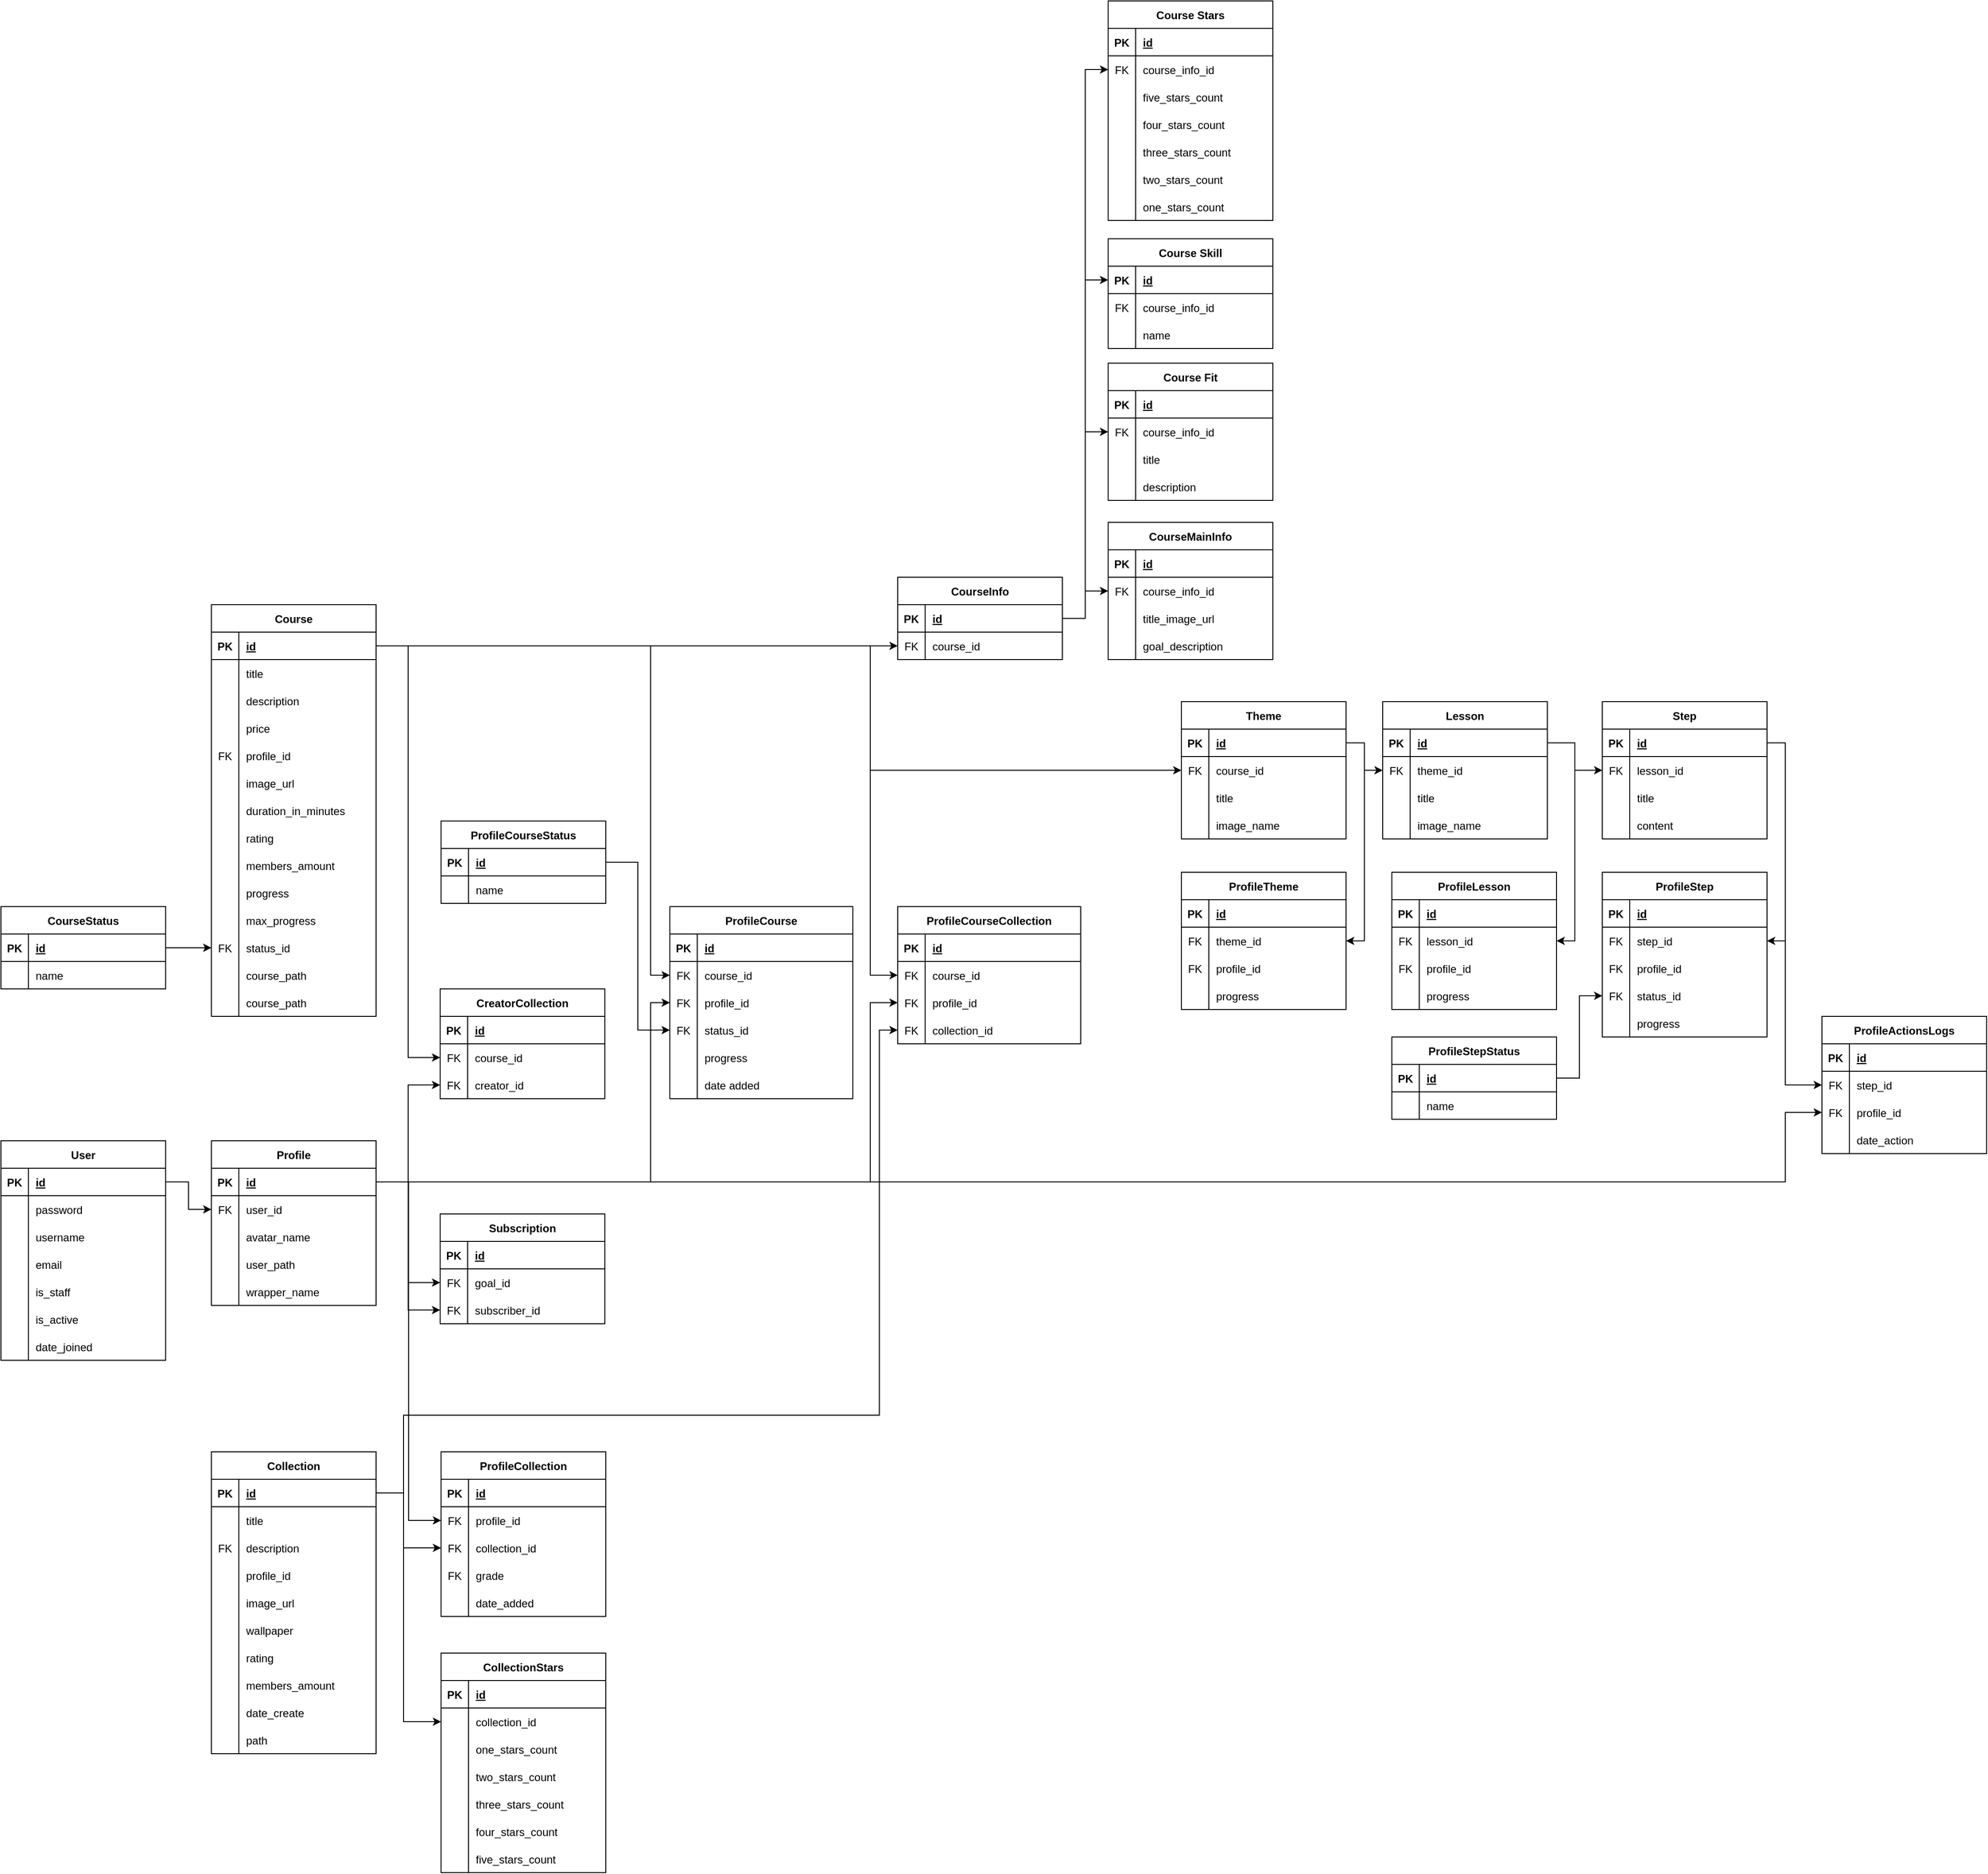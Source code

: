 <mxfile version="20.0.1" type="device"><diagram id="nMJryKee5JUQy07iCQxH" name="Page-1"><mxGraphModel dx="3403" dy="831" grid="1" gridSize="10" guides="1" tooltips="1" connect="1" arrows="1" fold="1" page="1" pageScale="1" pageWidth="827" pageHeight="1169" math="0" shadow="0"><root><mxCell id="0"/><mxCell id="1" parent="0"/><mxCell id="BwHYD0EakSym862uzLno-1" value="Profile" style="shape=table;startSize=30;container=1;collapsible=1;childLayout=tableLayout;fixedRows=1;rowLines=0;fontStyle=1;align=center;resizeLast=1;" parent="1" vertex="1"><mxGeometry x="-1400" y="1436" width="180" height="180" as="geometry"/></mxCell><mxCell id="BwHYD0EakSym862uzLno-2" value="" style="shape=partialRectangle;collapsible=0;dropTarget=0;pointerEvents=0;fillColor=none;top=0;left=0;bottom=1;right=0;points=[[0,0.5],[1,0.5]];portConstraint=eastwest;" parent="BwHYD0EakSym862uzLno-1" vertex="1"><mxGeometry y="30" width="180" height="30" as="geometry"/></mxCell><mxCell id="BwHYD0EakSym862uzLno-3" value="PK" style="shape=partialRectangle;connectable=0;fillColor=none;top=0;left=0;bottom=0;right=0;fontStyle=1;overflow=hidden;" parent="BwHYD0EakSym862uzLno-2" vertex="1"><mxGeometry width="30" height="30" as="geometry"><mxRectangle width="30" height="30" as="alternateBounds"/></mxGeometry></mxCell><mxCell id="BwHYD0EakSym862uzLno-4" value="id" style="shape=partialRectangle;connectable=0;fillColor=none;top=0;left=0;bottom=0;right=0;align=left;spacingLeft=6;fontStyle=5;overflow=hidden;" parent="BwHYD0EakSym862uzLno-2" vertex="1"><mxGeometry x="30" width="150" height="30" as="geometry"><mxRectangle width="150" height="30" as="alternateBounds"/></mxGeometry></mxCell><mxCell id="BwHYD0EakSym862uzLno-5" value="" style="shape=partialRectangle;collapsible=0;dropTarget=0;pointerEvents=0;fillColor=none;top=0;left=0;bottom=0;right=0;points=[[0,0.5],[1,0.5]];portConstraint=eastwest;" parent="BwHYD0EakSym862uzLno-1" vertex="1"><mxGeometry y="60" width="180" height="30" as="geometry"/></mxCell><mxCell id="BwHYD0EakSym862uzLno-6" value="FK" style="shape=partialRectangle;connectable=0;fillColor=none;top=0;left=0;bottom=0;right=0;editable=1;overflow=hidden;" parent="BwHYD0EakSym862uzLno-5" vertex="1"><mxGeometry width="30" height="30" as="geometry"><mxRectangle width="30" height="30" as="alternateBounds"/></mxGeometry></mxCell><mxCell id="BwHYD0EakSym862uzLno-7" value="user_id" style="shape=partialRectangle;connectable=0;fillColor=none;top=0;left=0;bottom=0;right=0;align=left;spacingLeft=6;overflow=hidden;" parent="BwHYD0EakSym862uzLno-5" vertex="1"><mxGeometry x="30" width="150" height="30" as="geometry"><mxRectangle width="150" height="30" as="alternateBounds"/></mxGeometry></mxCell><mxCell id="BwHYD0EakSym862uzLno-8" value="" style="shape=partialRectangle;collapsible=0;dropTarget=0;pointerEvents=0;fillColor=none;top=0;left=0;bottom=0;right=0;points=[[0,0.5],[1,0.5]];portConstraint=eastwest;" parent="BwHYD0EakSym862uzLno-1" vertex="1"><mxGeometry y="90" width="180" height="30" as="geometry"/></mxCell><mxCell id="BwHYD0EakSym862uzLno-9" value="" style="shape=partialRectangle;connectable=0;fillColor=none;top=0;left=0;bottom=0;right=0;editable=1;overflow=hidden;" parent="BwHYD0EakSym862uzLno-8" vertex="1"><mxGeometry width="30" height="30" as="geometry"><mxRectangle width="30" height="30" as="alternateBounds"/></mxGeometry></mxCell><mxCell id="BwHYD0EakSym862uzLno-10" value="avatar_name" style="shape=partialRectangle;connectable=0;fillColor=none;top=0;left=0;bottom=0;right=0;align=left;spacingLeft=6;overflow=hidden;" parent="BwHYD0EakSym862uzLno-8" vertex="1"><mxGeometry x="30" width="150" height="30" as="geometry"><mxRectangle width="150" height="30" as="alternateBounds"/></mxGeometry></mxCell><mxCell id="BwHYD0EakSym862uzLno-11" value="" style="shape=partialRectangle;collapsible=0;dropTarget=0;pointerEvents=0;fillColor=none;top=0;left=0;bottom=0;right=0;points=[[0,0.5],[1,0.5]];portConstraint=eastwest;" parent="BwHYD0EakSym862uzLno-1" vertex="1"><mxGeometry y="120" width="180" height="30" as="geometry"/></mxCell><mxCell id="BwHYD0EakSym862uzLno-12" value="" style="shape=partialRectangle;connectable=0;fillColor=none;top=0;left=0;bottom=0;right=0;editable=1;overflow=hidden;" parent="BwHYD0EakSym862uzLno-11" vertex="1"><mxGeometry width="30" height="30" as="geometry"><mxRectangle width="30" height="30" as="alternateBounds"/></mxGeometry></mxCell><mxCell id="BwHYD0EakSym862uzLno-13" value="user_path" style="shape=partialRectangle;connectable=0;fillColor=none;top=0;left=0;bottom=0;right=0;align=left;spacingLeft=6;overflow=hidden;" parent="BwHYD0EakSym862uzLno-11" vertex="1"><mxGeometry x="30" width="150" height="30" as="geometry"><mxRectangle width="150" height="30" as="alternateBounds"/></mxGeometry></mxCell><mxCell id="pYFZKaI2LTJT1YjwA-D0-156" value="" style="shape=partialRectangle;collapsible=0;dropTarget=0;pointerEvents=0;fillColor=none;top=0;left=0;bottom=0;right=0;points=[[0,0.5],[1,0.5]];portConstraint=eastwest;" parent="BwHYD0EakSym862uzLno-1" vertex="1"><mxGeometry y="150" width="180" height="30" as="geometry"/></mxCell><mxCell id="pYFZKaI2LTJT1YjwA-D0-157" value="" style="shape=partialRectangle;connectable=0;fillColor=none;top=0;left=0;bottom=0;right=0;editable=1;overflow=hidden;" parent="pYFZKaI2LTJT1YjwA-D0-156" vertex="1"><mxGeometry width="30" height="30" as="geometry"><mxRectangle width="30" height="30" as="alternateBounds"/></mxGeometry></mxCell><mxCell id="pYFZKaI2LTJT1YjwA-D0-158" value="wrapper_name" style="shape=partialRectangle;connectable=0;fillColor=none;top=0;left=0;bottom=0;right=0;align=left;spacingLeft=6;overflow=hidden;" parent="pYFZKaI2LTJT1YjwA-D0-156" vertex="1"><mxGeometry x="30" width="150" height="30" as="geometry"><mxRectangle width="150" height="30" as="alternateBounds"/></mxGeometry></mxCell><mxCell id="BwHYD0EakSym862uzLno-14" value="User" style="shape=table;startSize=30;container=1;collapsible=1;childLayout=tableLayout;fixedRows=1;rowLines=0;fontStyle=1;align=center;resizeLast=1;" parent="1" vertex="1"><mxGeometry x="-1630" y="1436" width="180" height="240" as="geometry"/></mxCell><mxCell id="BwHYD0EakSym862uzLno-15" value="" style="shape=partialRectangle;collapsible=0;dropTarget=0;pointerEvents=0;fillColor=none;top=0;left=0;bottom=1;right=0;points=[[0,0.5],[1,0.5]];portConstraint=eastwest;" parent="BwHYD0EakSym862uzLno-14" vertex="1"><mxGeometry y="30" width="180" height="30" as="geometry"/></mxCell><mxCell id="BwHYD0EakSym862uzLno-16" value="PK" style="shape=partialRectangle;connectable=0;fillColor=none;top=0;left=0;bottom=0;right=0;fontStyle=1;overflow=hidden;" parent="BwHYD0EakSym862uzLno-15" vertex="1"><mxGeometry width="30" height="30" as="geometry"><mxRectangle width="30" height="30" as="alternateBounds"/></mxGeometry></mxCell><mxCell id="BwHYD0EakSym862uzLno-17" value="id" style="shape=partialRectangle;connectable=0;fillColor=none;top=0;left=0;bottom=0;right=0;align=left;spacingLeft=6;fontStyle=5;overflow=hidden;" parent="BwHYD0EakSym862uzLno-15" vertex="1"><mxGeometry x="30" width="150" height="30" as="geometry"><mxRectangle width="150" height="30" as="alternateBounds"/></mxGeometry></mxCell><mxCell id="BwHYD0EakSym862uzLno-18" value="" style="shape=partialRectangle;collapsible=0;dropTarget=0;pointerEvents=0;fillColor=none;top=0;left=0;bottom=0;right=0;points=[[0,0.5],[1,0.5]];portConstraint=eastwest;" parent="BwHYD0EakSym862uzLno-14" vertex="1"><mxGeometry y="60" width="180" height="30" as="geometry"/></mxCell><mxCell id="BwHYD0EakSym862uzLno-19" value="" style="shape=partialRectangle;connectable=0;fillColor=none;top=0;left=0;bottom=0;right=0;editable=1;overflow=hidden;" parent="BwHYD0EakSym862uzLno-18" vertex="1"><mxGeometry width="30" height="30" as="geometry"><mxRectangle width="30" height="30" as="alternateBounds"/></mxGeometry></mxCell><mxCell id="BwHYD0EakSym862uzLno-20" value="password" style="shape=partialRectangle;connectable=0;fillColor=none;top=0;left=0;bottom=0;right=0;align=left;spacingLeft=6;overflow=hidden;" parent="BwHYD0EakSym862uzLno-18" vertex="1"><mxGeometry x="30" width="150" height="30" as="geometry"><mxRectangle width="150" height="30" as="alternateBounds"/></mxGeometry></mxCell><mxCell id="BwHYD0EakSym862uzLno-27" value="" style="shape=partialRectangle;collapsible=0;dropTarget=0;pointerEvents=0;fillColor=none;top=0;left=0;bottom=0;right=0;points=[[0,0.5],[1,0.5]];portConstraint=eastwest;" parent="BwHYD0EakSym862uzLno-14" vertex="1"><mxGeometry y="90" width="180" height="30" as="geometry"/></mxCell><mxCell id="BwHYD0EakSym862uzLno-28" value="" style="shape=partialRectangle;connectable=0;fillColor=none;top=0;left=0;bottom=0;right=0;editable=1;overflow=hidden;" parent="BwHYD0EakSym862uzLno-27" vertex="1"><mxGeometry width="30" height="30" as="geometry"><mxRectangle width="30" height="30" as="alternateBounds"/></mxGeometry></mxCell><mxCell id="BwHYD0EakSym862uzLno-29" value="username" style="shape=partialRectangle;connectable=0;fillColor=none;top=0;left=0;bottom=0;right=0;align=left;spacingLeft=6;overflow=hidden;" parent="BwHYD0EakSym862uzLno-27" vertex="1"><mxGeometry x="30" width="150" height="30" as="geometry"><mxRectangle width="150" height="30" as="alternateBounds"/></mxGeometry></mxCell><mxCell id="BwHYD0EakSym862uzLno-36" value="" style="shape=partialRectangle;collapsible=0;dropTarget=0;pointerEvents=0;fillColor=none;top=0;left=0;bottom=0;right=0;points=[[0,0.5],[1,0.5]];portConstraint=eastwest;" parent="BwHYD0EakSym862uzLno-14" vertex="1"><mxGeometry y="120" width="180" height="30" as="geometry"/></mxCell><mxCell id="BwHYD0EakSym862uzLno-37" value="" style="shape=partialRectangle;connectable=0;fillColor=none;top=0;left=0;bottom=0;right=0;editable=1;overflow=hidden;" parent="BwHYD0EakSym862uzLno-36" vertex="1"><mxGeometry width="30" height="30" as="geometry"><mxRectangle width="30" height="30" as="alternateBounds"/></mxGeometry></mxCell><mxCell id="BwHYD0EakSym862uzLno-38" value="email" style="shape=partialRectangle;connectable=0;fillColor=none;top=0;left=0;bottom=0;right=0;align=left;spacingLeft=6;overflow=hidden;" parent="BwHYD0EakSym862uzLno-36" vertex="1"><mxGeometry x="30" width="150" height="30" as="geometry"><mxRectangle width="150" height="30" as="alternateBounds"/></mxGeometry></mxCell><mxCell id="sHzBHZxVWo7c15Zmv041-20" value="" style="shape=partialRectangle;collapsible=0;dropTarget=0;pointerEvents=0;fillColor=none;top=0;left=0;bottom=0;right=0;points=[[0,0.5],[1,0.5]];portConstraint=eastwest;" parent="BwHYD0EakSym862uzLno-14" vertex="1"><mxGeometry y="150" width="180" height="30" as="geometry"/></mxCell><mxCell id="sHzBHZxVWo7c15Zmv041-21" value="" style="shape=partialRectangle;connectable=0;fillColor=none;top=0;left=0;bottom=0;right=0;editable=1;overflow=hidden;" parent="sHzBHZxVWo7c15Zmv041-20" vertex="1"><mxGeometry width="30" height="30" as="geometry"><mxRectangle width="30" height="30" as="alternateBounds"/></mxGeometry></mxCell><mxCell id="sHzBHZxVWo7c15Zmv041-22" value="is_staff" style="shape=partialRectangle;connectable=0;fillColor=none;top=0;left=0;bottom=0;right=0;align=left;spacingLeft=6;overflow=hidden;" parent="sHzBHZxVWo7c15Zmv041-20" vertex="1"><mxGeometry x="30" width="150" height="30" as="geometry"><mxRectangle width="150" height="30" as="alternateBounds"/></mxGeometry></mxCell><mxCell id="sHzBHZxVWo7c15Zmv041-26" value="" style="shape=partialRectangle;collapsible=0;dropTarget=0;pointerEvents=0;fillColor=none;top=0;left=0;bottom=0;right=0;points=[[0,0.5],[1,0.5]];portConstraint=eastwest;" parent="BwHYD0EakSym862uzLno-14" vertex="1"><mxGeometry y="180" width="180" height="30" as="geometry"/></mxCell><mxCell id="sHzBHZxVWo7c15Zmv041-27" value="" style="shape=partialRectangle;connectable=0;fillColor=none;top=0;left=0;bottom=0;right=0;editable=1;overflow=hidden;" parent="sHzBHZxVWo7c15Zmv041-26" vertex="1"><mxGeometry width="30" height="30" as="geometry"><mxRectangle width="30" height="30" as="alternateBounds"/></mxGeometry></mxCell><mxCell id="sHzBHZxVWo7c15Zmv041-28" value="is_active" style="shape=partialRectangle;connectable=0;fillColor=none;top=0;left=0;bottom=0;right=0;align=left;spacingLeft=6;overflow=hidden;" parent="sHzBHZxVWo7c15Zmv041-26" vertex="1"><mxGeometry x="30" width="150" height="30" as="geometry"><mxRectangle width="150" height="30" as="alternateBounds"/></mxGeometry></mxCell><mxCell id="sHzBHZxVWo7c15Zmv041-29" value="" style="shape=partialRectangle;collapsible=0;dropTarget=0;pointerEvents=0;fillColor=none;top=0;left=0;bottom=0;right=0;points=[[0,0.5],[1,0.5]];portConstraint=eastwest;" parent="BwHYD0EakSym862uzLno-14" vertex="1"><mxGeometry y="210" width="180" height="30" as="geometry"/></mxCell><mxCell id="sHzBHZxVWo7c15Zmv041-30" value="" style="shape=partialRectangle;connectable=0;fillColor=none;top=0;left=0;bottom=0;right=0;editable=1;overflow=hidden;" parent="sHzBHZxVWo7c15Zmv041-29" vertex="1"><mxGeometry width="30" height="30" as="geometry"><mxRectangle width="30" height="30" as="alternateBounds"/></mxGeometry></mxCell><mxCell id="sHzBHZxVWo7c15Zmv041-31" value="date_joined" style="shape=partialRectangle;connectable=0;fillColor=none;top=0;left=0;bottom=0;right=0;align=left;spacingLeft=6;overflow=hidden;" parent="sHzBHZxVWo7c15Zmv041-29" vertex="1"><mxGeometry x="30" width="150" height="30" as="geometry"><mxRectangle width="150" height="30" as="alternateBounds"/></mxGeometry></mxCell><mxCell id="BwHYD0EakSym862uzLno-186" value="Course" style="shape=table;startSize=30;container=1;collapsible=1;childLayout=tableLayout;fixedRows=1;rowLines=0;fontStyle=1;align=center;resizeLast=1;" parent="1" vertex="1"><mxGeometry x="-1400" y="850" width="180" height="450" as="geometry"/></mxCell><mxCell id="BwHYD0EakSym862uzLno-187" value="" style="shape=partialRectangle;collapsible=0;dropTarget=0;pointerEvents=0;fillColor=none;top=0;left=0;bottom=1;right=0;points=[[0,0.5],[1,0.5]];portConstraint=eastwest;" parent="BwHYD0EakSym862uzLno-186" vertex="1"><mxGeometry y="30" width="180" height="30" as="geometry"/></mxCell><mxCell id="BwHYD0EakSym862uzLno-188" value="PK" style="shape=partialRectangle;connectable=0;fillColor=none;top=0;left=0;bottom=0;right=0;fontStyle=1;overflow=hidden;" parent="BwHYD0EakSym862uzLno-187" vertex="1"><mxGeometry width="30" height="30" as="geometry"><mxRectangle width="30" height="30" as="alternateBounds"/></mxGeometry></mxCell><mxCell id="BwHYD0EakSym862uzLno-189" value="id" style="shape=partialRectangle;connectable=0;fillColor=none;top=0;left=0;bottom=0;right=0;align=left;spacingLeft=6;fontStyle=5;overflow=hidden;" parent="BwHYD0EakSym862uzLno-187" vertex="1"><mxGeometry x="30" width="150" height="30" as="geometry"><mxRectangle width="150" height="30" as="alternateBounds"/></mxGeometry></mxCell><mxCell id="BwHYD0EakSym862uzLno-190" value="" style="shape=partialRectangle;collapsible=0;dropTarget=0;pointerEvents=0;fillColor=none;top=0;left=0;bottom=0;right=0;points=[[0,0.5],[1,0.5]];portConstraint=eastwest;" parent="BwHYD0EakSym862uzLno-186" vertex="1"><mxGeometry y="60" width="180" height="30" as="geometry"/></mxCell><mxCell id="BwHYD0EakSym862uzLno-191" value="" style="shape=partialRectangle;connectable=0;fillColor=none;top=0;left=0;bottom=0;right=0;editable=1;overflow=hidden;" parent="BwHYD0EakSym862uzLno-190" vertex="1"><mxGeometry width="30" height="30" as="geometry"><mxRectangle width="30" height="30" as="alternateBounds"/></mxGeometry></mxCell><mxCell id="BwHYD0EakSym862uzLno-192" value="title" style="shape=partialRectangle;connectable=0;fillColor=none;top=0;left=0;bottom=0;right=0;align=left;spacingLeft=6;overflow=hidden;" parent="BwHYD0EakSym862uzLno-190" vertex="1"><mxGeometry x="30" width="150" height="30" as="geometry"><mxRectangle width="150" height="30" as="alternateBounds"/></mxGeometry></mxCell><mxCell id="BwHYD0EakSym862uzLno-193" value="" style="shape=partialRectangle;collapsible=0;dropTarget=0;pointerEvents=0;fillColor=none;top=0;left=0;bottom=0;right=0;points=[[0,0.5],[1,0.5]];portConstraint=eastwest;" parent="BwHYD0EakSym862uzLno-186" vertex="1"><mxGeometry y="90" width="180" height="30" as="geometry"/></mxCell><mxCell id="BwHYD0EakSym862uzLno-194" value="" style="shape=partialRectangle;connectable=0;fillColor=none;top=0;left=0;bottom=0;right=0;editable=1;overflow=hidden;" parent="BwHYD0EakSym862uzLno-193" vertex="1"><mxGeometry width="30" height="30" as="geometry"><mxRectangle width="30" height="30" as="alternateBounds"/></mxGeometry></mxCell><mxCell id="BwHYD0EakSym862uzLno-195" value="description" style="shape=partialRectangle;connectable=0;fillColor=none;top=0;left=0;bottom=0;right=0;align=left;spacingLeft=6;overflow=hidden;" parent="BwHYD0EakSym862uzLno-193" vertex="1"><mxGeometry x="30" width="150" height="30" as="geometry"><mxRectangle width="150" height="30" as="alternateBounds"/></mxGeometry></mxCell><mxCell id="BwHYD0EakSym862uzLno-196" value="" style="shape=partialRectangle;collapsible=0;dropTarget=0;pointerEvents=0;fillColor=none;top=0;left=0;bottom=0;right=0;points=[[0,0.5],[1,0.5]];portConstraint=eastwest;" parent="BwHYD0EakSym862uzLno-186" vertex="1"><mxGeometry y="120" width="180" height="30" as="geometry"/></mxCell><mxCell id="BwHYD0EakSym862uzLno-197" value="" style="shape=partialRectangle;connectable=0;fillColor=none;top=0;left=0;bottom=0;right=0;editable=1;overflow=hidden;" parent="BwHYD0EakSym862uzLno-196" vertex="1"><mxGeometry width="30" height="30" as="geometry"><mxRectangle width="30" height="30" as="alternateBounds"/></mxGeometry></mxCell><mxCell id="BwHYD0EakSym862uzLno-198" value="price" style="shape=partialRectangle;connectable=0;fillColor=none;top=0;left=0;bottom=0;right=0;align=left;spacingLeft=6;overflow=hidden;" parent="BwHYD0EakSym862uzLno-196" vertex="1"><mxGeometry x="30" width="150" height="30" as="geometry"><mxRectangle width="150" height="30" as="alternateBounds"/></mxGeometry></mxCell><mxCell id="BwHYD0EakSym862uzLno-199" value="" style="shape=partialRectangle;collapsible=0;dropTarget=0;pointerEvents=0;fillColor=none;top=0;left=0;bottom=0;right=0;points=[[0,0.5],[1,0.5]];portConstraint=eastwest;" parent="BwHYD0EakSym862uzLno-186" vertex="1"><mxGeometry y="150" width="180" height="30" as="geometry"/></mxCell><mxCell id="BwHYD0EakSym862uzLno-200" value="FK" style="shape=partialRectangle;connectable=0;fillColor=none;top=0;left=0;bottom=0;right=0;editable=1;overflow=hidden;" parent="BwHYD0EakSym862uzLno-199" vertex="1"><mxGeometry width="30" height="30" as="geometry"><mxRectangle width="30" height="30" as="alternateBounds"/></mxGeometry></mxCell><mxCell id="BwHYD0EakSym862uzLno-201" value="profile_id" style="shape=partialRectangle;connectable=0;fillColor=none;top=0;left=0;bottom=0;right=0;align=left;spacingLeft=6;overflow=hidden;" parent="BwHYD0EakSym862uzLno-199" vertex="1"><mxGeometry x="30" width="150" height="30" as="geometry"><mxRectangle width="150" height="30" as="alternateBounds"/></mxGeometry></mxCell><mxCell id="BwHYD0EakSym862uzLno-202" value="" style="shape=partialRectangle;collapsible=0;dropTarget=0;pointerEvents=0;fillColor=none;top=0;left=0;bottom=0;right=0;points=[[0,0.5],[1,0.5]];portConstraint=eastwest;" parent="BwHYD0EakSym862uzLno-186" vertex="1"><mxGeometry y="180" width="180" height="30" as="geometry"/></mxCell><mxCell id="BwHYD0EakSym862uzLno-203" value="" style="shape=partialRectangle;connectable=0;fillColor=none;top=0;left=0;bottom=0;right=0;editable=1;overflow=hidden;" parent="BwHYD0EakSym862uzLno-202" vertex="1"><mxGeometry width="30" height="30" as="geometry"><mxRectangle width="30" height="30" as="alternateBounds"/></mxGeometry></mxCell><mxCell id="BwHYD0EakSym862uzLno-204" value="image_url" style="shape=partialRectangle;connectable=0;fillColor=none;top=0;left=0;bottom=0;right=0;align=left;spacingLeft=6;overflow=hidden;" parent="BwHYD0EakSym862uzLno-202" vertex="1"><mxGeometry x="30" width="150" height="30" as="geometry"><mxRectangle width="150" height="30" as="alternateBounds"/></mxGeometry></mxCell><mxCell id="BwHYD0EakSym862uzLno-205" value="" style="shape=partialRectangle;collapsible=0;dropTarget=0;pointerEvents=0;fillColor=none;top=0;left=0;bottom=0;right=0;points=[[0,0.5],[1,0.5]];portConstraint=eastwest;" parent="BwHYD0EakSym862uzLno-186" vertex="1"><mxGeometry y="210" width="180" height="30" as="geometry"/></mxCell><mxCell id="BwHYD0EakSym862uzLno-206" value="" style="shape=partialRectangle;connectable=0;fillColor=none;top=0;left=0;bottom=0;right=0;editable=1;overflow=hidden;" parent="BwHYD0EakSym862uzLno-205" vertex="1"><mxGeometry width="30" height="30" as="geometry"><mxRectangle width="30" height="30" as="alternateBounds"/></mxGeometry></mxCell><mxCell id="BwHYD0EakSym862uzLno-207" value="duration_in_minutes" style="shape=partialRectangle;connectable=0;fillColor=none;top=0;left=0;bottom=0;right=0;align=left;spacingLeft=6;overflow=hidden;" parent="BwHYD0EakSym862uzLno-205" vertex="1"><mxGeometry x="30" width="150" height="30" as="geometry"><mxRectangle width="150" height="30" as="alternateBounds"/></mxGeometry></mxCell><mxCell id="BwHYD0EakSym862uzLno-208" value="" style="shape=partialRectangle;collapsible=0;dropTarget=0;pointerEvents=0;fillColor=none;top=0;left=0;bottom=0;right=0;points=[[0,0.5],[1,0.5]];portConstraint=eastwest;" parent="BwHYD0EakSym862uzLno-186" vertex="1"><mxGeometry y="240" width="180" height="30" as="geometry"/></mxCell><mxCell id="BwHYD0EakSym862uzLno-209" value="" style="shape=partialRectangle;connectable=0;fillColor=none;top=0;left=0;bottom=0;right=0;editable=1;overflow=hidden;" parent="BwHYD0EakSym862uzLno-208" vertex="1"><mxGeometry width="30" height="30" as="geometry"><mxRectangle width="30" height="30" as="alternateBounds"/></mxGeometry></mxCell><mxCell id="BwHYD0EakSym862uzLno-210" value="rating" style="shape=partialRectangle;connectable=0;fillColor=none;top=0;left=0;bottom=0;right=0;align=left;spacingLeft=6;overflow=hidden;" parent="BwHYD0EakSym862uzLno-208" vertex="1"><mxGeometry x="30" width="150" height="30" as="geometry"><mxRectangle width="150" height="30" as="alternateBounds"/></mxGeometry></mxCell><mxCell id="BwHYD0EakSym862uzLno-211" value="" style="shape=partialRectangle;collapsible=0;dropTarget=0;pointerEvents=0;fillColor=none;top=0;left=0;bottom=0;right=0;points=[[0,0.5],[1,0.5]];portConstraint=eastwest;" parent="BwHYD0EakSym862uzLno-186" vertex="1"><mxGeometry y="270" width="180" height="30" as="geometry"/></mxCell><mxCell id="BwHYD0EakSym862uzLno-212" value="" style="shape=partialRectangle;connectable=0;fillColor=none;top=0;left=0;bottom=0;right=0;editable=1;overflow=hidden;" parent="BwHYD0EakSym862uzLno-211" vertex="1"><mxGeometry width="30" height="30" as="geometry"><mxRectangle width="30" height="30" as="alternateBounds"/></mxGeometry></mxCell><mxCell id="BwHYD0EakSym862uzLno-213" value="members_amount" style="shape=partialRectangle;connectable=0;fillColor=none;top=0;left=0;bottom=0;right=0;align=left;spacingLeft=6;overflow=hidden;" parent="BwHYD0EakSym862uzLno-211" vertex="1"><mxGeometry x="30" width="150" height="30" as="geometry"><mxRectangle width="150" height="30" as="alternateBounds"/></mxGeometry></mxCell><mxCell id="BwHYD0EakSym862uzLno-217" value="" style="shape=partialRectangle;collapsible=0;dropTarget=0;pointerEvents=0;fillColor=none;top=0;left=0;bottom=0;right=0;points=[[0,0.5],[1,0.5]];portConstraint=eastwest;" parent="BwHYD0EakSym862uzLno-186" vertex="1"><mxGeometry y="300" width="180" height="30" as="geometry"/></mxCell><mxCell id="BwHYD0EakSym862uzLno-218" value="" style="shape=partialRectangle;connectable=0;fillColor=none;top=0;left=0;bottom=0;right=0;editable=1;overflow=hidden;" parent="BwHYD0EakSym862uzLno-217" vertex="1"><mxGeometry width="30" height="30" as="geometry"><mxRectangle width="30" height="30" as="alternateBounds"/></mxGeometry></mxCell><mxCell id="BwHYD0EakSym862uzLno-219" value="progress" style="shape=partialRectangle;connectable=0;fillColor=none;top=0;left=0;bottom=0;right=0;align=left;spacingLeft=6;overflow=hidden;" parent="BwHYD0EakSym862uzLno-217" vertex="1"><mxGeometry x="30" width="150" height="30" as="geometry"><mxRectangle width="150" height="30" as="alternateBounds"/></mxGeometry></mxCell><mxCell id="BwHYD0EakSym862uzLno-265" value="" style="shape=partialRectangle;collapsible=0;dropTarget=0;pointerEvents=0;fillColor=none;top=0;left=0;bottom=0;right=0;points=[[0,0.5],[1,0.5]];portConstraint=eastwest;" parent="BwHYD0EakSym862uzLno-186" vertex="1"><mxGeometry y="330" width="180" height="30" as="geometry"/></mxCell><mxCell id="BwHYD0EakSym862uzLno-266" value="" style="shape=partialRectangle;connectable=0;fillColor=none;top=0;left=0;bottom=0;right=0;editable=1;overflow=hidden;" parent="BwHYD0EakSym862uzLno-265" vertex="1"><mxGeometry width="30" height="30" as="geometry"><mxRectangle width="30" height="30" as="alternateBounds"/></mxGeometry></mxCell><mxCell id="BwHYD0EakSym862uzLno-267" value="max_progress" style="shape=partialRectangle;connectable=0;fillColor=none;top=0;left=0;bottom=0;right=0;align=left;spacingLeft=6;overflow=hidden;" parent="BwHYD0EakSym862uzLno-265" vertex="1"><mxGeometry x="30" width="150" height="30" as="geometry"><mxRectangle width="150" height="30" as="alternateBounds"/></mxGeometry></mxCell><mxCell id="pYFZKaI2LTJT1YjwA-D0-164" value="" style="shape=partialRectangle;collapsible=0;dropTarget=0;pointerEvents=0;fillColor=none;top=0;left=0;bottom=0;right=0;points=[[0,0.5],[1,0.5]];portConstraint=eastwest;" parent="BwHYD0EakSym862uzLno-186" vertex="1"><mxGeometry y="360" width="180" height="30" as="geometry"/></mxCell><mxCell id="pYFZKaI2LTJT1YjwA-D0-165" value="FK" style="shape=partialRectangle;connectable=0;fillColor=none;top=0;left=0;bottom=0;right=0;editable=1;overflow=hidden;" parent="pYFZKaI2LTJT1YjwA-D0-164" vertex="1"><mxGeometry width="30" height="30" as="geometry"><mxRectangle width="30" height="30" as="alternateBounds"/></mxGeometry></mxCell><mxCell id="pYFZKaI2LTJT1YjwA-D0-166" value="status_id" style="shape=partialRectangle;connectable=0;fillColor=none;top=0;left=0;bottom=0;right=0;align=left;spacingLeft=6;overflow=hidden;" parent="pYFZKaI2LTJT1YjwA-D0-164" vertex="1"><mxGeometry x="30" width="150" height="30" as="geometry"><mxRectangle width="150" height="30" as="alternateBounds"/></mxGeometry></mxCell><mxCell id="pYFZKaI2LTJT1YjwA-D0-189" value="" style="shape=partialRectangle;collapsible=0;dropTarget=0;pointerEvents=0;fillColor=none;top=0;left=0;bottom=0;right=0;points=[[0,0.5],[1,0.5]];portConstraint=eastwest;" parent="BwHYD0EakSym862uzLno-186" vertex="1"><mxGeometry y="390" width="180" height="30" as="geometry"/></mxCell><mxCell id="pYFZKaI2LTJT1YjwA-D0-190" value="" style="shape=partialRectangle;connectable=0;fillColor=none;top=0;left=0;bottom=0;right=0;editable=1;overflow=hidden;" parent="pYFZKaI2LTJT1YjwA-D0-189" vertex="1"><mxGeometry width="30" height="30" as="geometry"><mxRectangle width="30" height="30" as="alternateBounds"/></mxGeometry></mxCell><mxCell id="pYFZKaI2LTJT1YjwA-D0-191" value="course_path" style="shape=partialRectangle;connectable=0;fillColor=none;top=0;left=0;bottom=0;right=0;align=left;spacingLeft=6;overflow=hidden;" parent="pYFZKaI2LTJT1YjwA-D0-189" vertex="1"><mxGeometry x="30" width="150" height="30" as="geometry"><mxRectangle width="150" height="30" as="alternateBounds"/></mxGeometry></mxCell><mxCell id="sHzBHZxVWo7c15Zmv041-56" value="" style="shape=partialRectangle;collapsible=0;dropTarget=0;pointerEvents=0;fillColor=none;top=0;left=0;bottom=0;right=0;points=[[0,0.5],[1,0.5]];portConstraint=eastwest;" parent="BwHYD0EakSym862uzLno-186" vertex="1"><mxGeometry y="420" width="180" height="30" as="geometry"/></mxCell><mxCell id="sHzBHZxVWo7c15Zmv041-57" value="" style="shape=partialRectangle;connectable=0;fillColor=none;top=0;left=0;bottom=0;right=0;editable=1;overflow=hidden;" parent="sHzBHZxVWo7c15Zmv041-56" vertex="1"><mxGeometry width="30" height="30" as="geometry"><mxRectangle width="30" height="30" as="alternateBounds"/></mxGeometry></mxCell><mxCell id="sHzBHZxVWo7c15Zmv041-58" value="course_path" style="shape=partialRectangle;connectable=0;fillColor=none;top=0;left=0;bottom=0;right=0;align=left;spacingLeft=6;overflow=hidden;" parent="sHzBHZxVWo7c15Zmv041-56" vertex="1"><mxGeometry x="30" width="150" height="30" as="geometry"><mxRectangle width="150" height="30" as="alternateBounds"/></mxGeometry></mxCell><mxCell id="BwHYD0EakSym862uzLno-221" value="Theme" style="shape=table;startSize=30;container=1;collapsible=1;childLayout=tableLayout;fixedRows=1;rowLines=0;fontStyle=1;align=center;resizeLast=1;" parent="1" vertex="1"><mxGeometry x="-340" y="956" width="180" height="150" as="geometry"/></mxCell><mxCell id="BwHYD0EakSym862uzLno-222" value="" style="shape=partialRectangle;collapsible=0;dropTarget=0;pointerEvents=0;fillColor=none;top=0;left=0;bottom=1;right=0;points=[[0,0.5],[1,0.5]];portConstraint=eastwest;" parent="BwHYD0EakSym862uzLno-221" vertex="1"><mxGeometry y="30" width="180" height="30" as="geometry"/></mxCell><mxCell id="BwHYD0EakSym862uzLno-223" value="PK" style="shape=partialRectangle;connectable=0;fillColor=none;top=0;left=0;bottom=0;right=0;fontStyle=1;overflow=hidden;" parent="BwHYD0EakSym862uzLno-222" vertex="1"><mxGeometry width="30" height="30" as="geometry"><mxRectangle width="30" height="30" as="alternateBounds"/></mxGeometry></mxCell><mxCell id="BwHYD0EakSym862uzLno-224" value="id" style="shape=partialRectangle;connectable=0;fillColor=none;top=0;left=0;bottom=0;right=0;align=left;spacingLeft=6;fontStyle=5;overflow=hidden;" parent="BwHYD0EakSym862uzLno-222" vertex="1"><mxGeometry x="30" width="150" height="30" as="geometry"><mxRectangle width="150" height="30" as="alternateBounds"/></mxGeometry></mxCell><mxCell id="BwHYD0EakSym862uzLno-225" value="" style="shape=partialRectangle;collapsible=0;dropTarget=0;pointerEvents=0;fillColor=none;top=0;left=0;bottom=0;right=0;points=[[0,0.5],[1,0.5]];portConstraint=eastwest;" parent="BwHYD0EakSym862uzLno-221" vertex="1"><mxGeometry y="60" width="180" height="30" as="geometry"/></mxCell><mxCell id="BwHYD0EakSym862uzLno-226" value="FK" style="shape=partialRectangle;connectable=0;fillColor=none;top=0;left=0;bottom=0;right=0;editable=1;overflow=hidden;" parent="BwHYD0EakSym862uzLno-225" vertex="1"><mxGeometry width="30" height="30" as="geometry"><mxRectangle width="30" height="30" as="alternateBounds"/></mxGeometry></mxCell><mxCell id="BwHYD0EakSym862uzLno-227" value="course_id" style="shape=partialRectangle;connectable=0;fillColor=none;top=0;left=0;bottom=0;right=0;align=left;spacingLeft=6;overflow=hidden;" parent="BwHYD0EakSym862uzLno-225" vertex="1"><mxGeometry x="30" width="150" height="30" as="geometry"><mxRectangle width="150" height="30" as="alternateBounds"/></mxGeometry></mxCell><mxCell id="BwHYD0EakSym862uzLno-228" value="" style="shape=partialRectangle;collapsible=0;dropTarget=0;pointerEvents=0;fillColor=none;top=0;left=0;bottom=0;right=0;points=[[0,0.5],[1,0.5]];portConstraint=eastwest;" parent="BwHYD0EakSym862uzLno-221" vertex="1"><mxGeometry y="90" width="180" height="30" as="geometry"/></mxCell><mxCell id="BwHYD0EakSym862uzLno-229" value="" style="shape=partialRectangle;connectable=0;fillColor=none;top=0;left=0;bottom=0;right=0;editable=1;overflow=hidden;" parent="BwHYD0EakSym862uzLno-228" vertex="1"><mxGeometry width="30" height="30" as="geometry"><mxRectangle width="30" height="30" as="alternateBounds"/></mxGeometry></mxCell><mxCell id="BwHYD0EakSym862uzLno-230" value="title" style="shape=partialRectangle;connectable=0;fillColor=none;top=0;left=0;bottom=0;right=0;align=left;spacingLeft=6;overflow=hidden;" parent="BwHYD0EakSym862uzLno-228" vertex="1"><mxGeometry x="30" width="150" height="30" as="geometry"><mxRectangle width="150" height="30" as="alternateBounds"/></mxGeometry></mxCell><mxCell id="pYFZKaI2LTJT1YjwA-D0-192" value="" style="shape=partialRectangle;collapsible=0;dropTarget=0;pointerEvents=0;fillColor=none;top=0;left=0;bottom=0;right=0;points=[[0,0.5],[1,0.5]];portConstraint=eastwest;" parent="BwHYD0EakSym862uzLno-221" vertex="1"><mxGeometry y="120" width="180" height="30" as="geometry"/></mxCell><mxCell id="pYFZKaI2LTJT1YjwA-D0-193" value="" style="shape=partialRectangle;connectable=0;fillColor=none;top=0;left=0;bottom=0;right=0;editable=1;overflow=hidden;" parent="pYFZKaI2LTJT1YjwA-D0-192" vertex="1"><mxGeometry width="30" height="30" as="geometry"><mxRectangle width="30" height="30" as="alternateBounds"/></mxGeometry></mxCell><mxCell id="pYFZKaI2LTJT1YjwA-D0-194" value="image_name" style="shape=partialRectangle;connectable=0;fillColor=none;top=0;left=0;bottom=0;right=0;align=left;spacingLeft=6;overflow=hidden;" parent="pYFZKaI2LTJT1YjwA-D0-192" vertex="1"><mxGeometry x="30" width="150" height="30" as="geometry"><mxRectangle width="150" height="30" as="alternateBounds"/></mxGeometry></mxCell><mxCell id="BwHYD0EakSym862uzLno-232" value="Lesson" style="shape=table;startSize=30;container=1;collapsible=1;childLayout=tableLayout;fixedRows=1;rowLines=0;fontStyle=1;align=center;resizeLast=1;" parent="1" vertex="1"><mxGeometry x="-120" y="956" width="180" height="150" as="geometry"/></mxCell><mxCell id="BwHYD0EakSym862uzLno-233" value="" style="shape=partialRectangle;collapsible=0;dropTarget=0;pointerEvents=0;fillColor=none;top=0;left=0;bottom=1;right=0;points=[[0,0.5],[1,0.5]];portConstraint=eastwest;" parent="BwHYD0EakSym862uzLno-232" vertex="1"><mxGeometry y="30" width="180" height="30" as="geometry"/></mxCell><mxCell id="BwHYD0EakSym862uzLno-234" value="PK" style="shape=partialRectangle;connectable=0;fillColor=none;top=0;left=0;bottom=0;right=0;fontStyle=1;overflow=hidden;" parent="BwHYD0EakSym862uzLno-233" vertex="1"><mxGeometry width="30" height="30" as="geometry"><mxRectangle width="30" height="30" as="alternateBounds"/></mxGeometry></mxCell><mxCell id="BwHYD0EakSym862uzLno-235" value="id" style="shape=partialRectangle;connectable=0;fillColor=none;top=0;left=0;bottom=0;right=0;align=left;spacingLeft=6;fontStyle=5;overflow=hidden;" parent="BwHYD0EakSym862uzLno-233" vertex="1"><mxGeometry x="30" width="150" height="30" as="geometry"><mxRectangle width="150" height="30" as="alternateBounds"/></mxGeometry></mxCell><mxCell id="BwHYD0EakSym862uzLno-236" value="" style="shape=partialRectangle;collapsible=0;dropTarget=0;pointerEvents=0;fillColor=none;top=0;left=0;bottom=0;right=0;points=[[0,0.5],[1,0.5]];portConstraint=eastwest;" parent="BwHYD0EakSym862uzLno-232" vertex="1"><mxGeometry y="60" width="180" height="30" as="geometry"/></mxCell><mxCell id="BwHYD0EakSym862uzLno-237" value="FK" style="shape=partialRectangle;connectable=0;fillColor=none;top=0;left=0;bottom=0;right=0;editable=1;overflow=hidden;" parent="BwHYD0EakSym862uzLno-236" vertex="1"><mxGeometry width="30" height="30" as="geometry"><mxRectangle width="30" height="30" as="alternateBounds"/></mxGeometry></mxCell><mxCell id="BwHYD0EakSym862uzLno-238" value="theme_id" style="shape=partialRectangle;connectable=0;fillColor=none;top=0;left=0;bottom=0;right=0;align=left;spacingLeft=6;overflow=hidden;" parent="BwHYD0EakSym862uzLno-236" vertex="1"><mxGeometry x="30" width="150" height="30" as="geometry"><mxRectangle width="150" height="30" as="alternateBounds"/></mxGeometry></mxCell><mxCell id="BwHYD0EakSym862uzLno-239" value="" style="shape=partialRectangle;collapsible=0;dropTarget=0;pointerEvents=0;fillColor=none;top=0;left=0;bottom=0;right=0;points=[[0,0.5],[1,0.5]];portConstraint=eastwest;" parent="BwHYD0EakSym862uzLno-232" vertex="1"><mxGeometry y="90" width="180" height="30" as="geometry"/></mxCell><mxCell id="BwHYD0EakSym862uzLno-240" value="" style="shape=partialRectangle;connectable=0;fillColor=none;top=0;left=0;bottom=0;right=0;editable=1;overflow=hidden;" parent="BwHYD0EakSym862uzLno-239" vertex="1"><mxGeometry width="30" height="30" as="geometry"><mxRectangle width="30" height="30" as="alternateBounds"/></mxGeometry></mxCell><mxCell id="BwHYD0EakSym862uzLno-241" value="title" style="shape=partialRectangle;connectable=0;fillColor=none;top=0;left=0;bottom=0;right=0;align=left;spacingLeft=6;overflow=hidden;" parent="BwHYD0EakSym862uzLno-239" vertex="1"><mxGeometry x="30" width="150" height="30" as="geometry"><mxRectangle width="150" height="30" as="alternateBounds"/></mxGeometry></mxCell><mxCell id="pYFZKaI2LTJT1YjwA-D0-195" value="" style="shape=partialRectangle;collapsible=0;dropTarget=0;pointerEvents=0;fillColor=none;top=0;left=0;bottom=0;right=0;points=[[0,0.5],[1,0.5]];portConstraint=eastwest;" parent="BwHYD0EakSym862uzLno-232" vertex="1"><mxGeometry y="120" width="180" height="30" as="geometry"/></mxCell><mxCell id="pYFZKaI2LTJT1YjwA-D0-196" value="" style="shape=partialRectangle;connectable=0;fillColor=none;top=0;left=0;bottom=0;right=0;editable=1;overflow=hidden;" parent="pYFZKaI2LTJT1YjwA-D0-195" vertex="1"><mxGeometry width="30" height="30" as="geometry"><mxRectangle width="30" height="30" as="alternateBounds"/></mxGeometry></mxCell><mxCell id="pYFZKaI2LTJT1YjwA-D0-197" value="image_name" style="shape=partialRectangle;connectable=0;fillColor=none;top=0;left=0;bottom=0;right=0;align=left;spacingLeft=6;overflow=hidden;" parent="pYFZKaI2LTJT1YjwA-D0-195" vertex="1"><mxGeometry x="30" width="150" height="30" as="geometry"><mxRectangle width="150" height="30" as="alternateBounds"/></mxGeometry></mxCell><mxCell id="BwHYD0EakSym862uzLno-242" value="Step" style="shape=table;startSize=30;container=1;collapsible=1;childLayout=tableLayout;fixedRows=1;rowLines=0;fontStyle=1;align=center;resizeLast=1;" parent="1" vertex="1"><mxGeometry x="120" y="956" width="180" height="150" as="geometry"/></mxCell><mxCell id="BwHYD0EakSym862uzLno-243" value="" style="shape=partialRectangle;collapsible=0;dropTarget=0;pointerEvents=0;fillColor=none;top=0;left=0;bottom=1;right=0;points=[[0,0.5],[1,0.5]];portConstraint=eastwest;" parent="BwHYD0EakSym862uzLno-242" vertex="1"><mxGeometry y="30" width="180" height="30" as="geometry"/></mxCell><mxCell id="BwHYD0EakSym862uzLno-244" value="PK" style="shape=partialRectangle;connectable=0;fillColor=none;top=0;left=0;bottom=0;right=0;fontStyle=1;overflow=hidden;" parent="BwHYD0EakSym862uzLno-243" vertex="1"><mxGeometry width="30" height="30" as="geometry"><mxRectangle width="30" height="30" as="alternateBounds"/></mxGeometry></mxCell><mxCell id="BwHYD0EakSym862uzLno-245" value="id" style="shape=partialRectangle;connectable=0;fillColor=none;top=0;left=0;bottom=0;right=0;align=left;spacingLeft=6;fontStyle=5;overflow=hidden;" parent="BwHYD0EakSym862uzLno-243" vertex="1"><mxGeometry x="30" width="150" height="30" as="geometry"><mxRectangle width="150" height="30" as="alternateBounds"/></mxGeometry></mxCell><mxCell id="BwHYD0EakSym862uzLno-246" value="" style="shape=partialRectangle;collapsible=0;dropTarget=0;pointerEvents=0;fillColor=none;top=0;left=0;bottom=0;right=0;points=[[0,0.5],[1,0.5]];portConstraint=eastwest;" parent="BwHYD0EakSym862uzLno-242" vertex="1"><mxGeometry y="60" width="180" height="30" as="geometry"/></mxCell><mxCell id="BwHYD0EakSym862uzLno-247" value="FK" style="shape=partialRectangle;connectable=0;fillColor=none;top=0;left=0;bottom=0;right=0;editable=1;overflow=hidden;" parent="BwHYD0EakSym862uzLno-246" vertex="1"><mxGeometry width="30" height="30" as="geometry"><mxRectangle width="30" height="30" as="alternateBounds"/></mxGeometry></mxCell><mxCell id="BwHYD0EakSym862uzLno-248" value="lesson_id" style="shape=partialRectangle;connectable=0;fillColor=none;top=0;left=0;bottom=0;right=0;align=left;spacingLeft=6;overflow=hidden;" parent="BwHYD0EakSym862uzLno-246" vertex="1"><mxGeometry x="30" width="150" height="30" as="geometry"><mxRectangle width="150" height="30" as="alternateBounds"/></mxGeometry></mxCell><mxCell id="BwHYD0EakSym862uzLno-249" value="" style="shape=partialRectangle;collapsible=0;dropTarget=0;pointerEvents=0;fillColor=none;top=0;left=0;bottom=0;right=0;points=[[0,0.5],[1,0.5]];portConstraint=eastwest;" parent="BwHYD0EakSym862uzLno-242" vertex="1"><mxGeometry y="90" width="180" height="30" as="geometry"/></mxCell><mxCell id="BwHYD0EakSym862uzLno-250" value="" style="shape=partialRectangle;connectable=0;fillColor=none;top=0;left=0;bottom=0;right=0;editable=1;overflow=hidden;" parent="BwHYD0EakSym862uzLno-249" vertex="1"><mxGeometry width="30" height="30" as="geometry"><mxRectangle width="30" height="30" as="alternateBounds"/></mxGeometry></mxCell><mxCell id="BwHYD0EakSym862uzLno-251" value="title" style="shape=partialRectangle;connectable=0;fillColor=none;top=0;left=0;bottom=0;right=0;align=left;spacingLeft=6;overflow=hidden;" parent="BwHYD0EakSym862uzLno-249" vertex="1"><mxGeometry x="30" width="150" height="30" as="geometry"><mxRectangle width="150" height="30" as="alternateBounds"/></mxGeometry></mxCell><mxCell id="BwHYD0EakSym862uzLno-262" value="" style="shape=partialRectangle;collapsible=0;dropTarget=0;pointerEvents=0;fillColor=none;top=0;left=0;bottom=0;right=0;points=[[0,0.5],[1,0.5]];portConstraint=eastwest;" parent="BwHYD0EakSym862uzLno-242" vertex="1"><mxGeometry y="120" width="180" height="30" as="geometry"/></mxCell><mxCell id="BwHYD0EakSym862uzLno-263" value="" style="shape=partialRectangle;connectable=0;fillColor=none;top=0;left=0;bottom=0;right=0;editable=1;overflow=hidden;" parent="BwHYD0EakSym862uzLno-262" vertex="1"><mxGeometry width="30" height="30" as="geometry"><mxRectangle width="30" height="30" as="alternateBounds"/></mxGeometry></mxCell><mxCell id="BwHYD0EakSym862uzLno-264" value="content" style="shape=partialRectangle;connectable=0;fillColor=none;top=0;left=0;bottom=0;right=0;align=left;spacingLeft=6;overflow=hidden;" parent="BwHYD0EakSym862uzLno-262" vertex="1"><mxGeometry x="30" width="150" height="30" as="geometry"><mxRectangle width="150" height="30" as="alternateBounds"/></mxGeometry></mxCell><mxCell id="BwHYD0EakSym862uzLno-268" value="CourseStatus" style="shape=table;startSize=30;container=1;collapsible=1;childLayout=tableLayout;fixedRows=1;rowLines=0;fontStyle=1;align=center;resizeLast=1;" parent="1" vertex="1"><mxGeometry x="-1630" y="1180" width="180" height="90" as="geometry"/></mxCell><mxCell id="BwHYD0EakSym862uzLno-269" value="" style="shape=partialRectangle;collapsible=0;dropTarget=0;pointerEvents=0;fillColor=none;top=0;left=0;bottom=1;right=0;points=[[0,0.5],[1,0.5]];portConstraint=eastwest;" parent="BwHYD0EakSym862uzLno-268" vertex="1"><mxGeometry y="30" width="180" height="30" as="geometry"/></mxCell><mxCell id="BwHYD0EakSym862uzLno-270" value="PK" style="shape=partialRectangle;connectable=0;fillColor=none;top=0;left=0;bottom=0;right=0;fontStyle=1;overflow=hidden;" parent="BwHYD0EakSym862uzLno-269" vertex="1"><mxGeometry width="30" height="30" as="geometry"><mxRectangle width="30" height="30" as="alternateBounds"/></mxGeometry></mxCell><mxCell id="BwHYD0EakSym862uzLno-271" value="id" style="shape=partialRectangle;connectable=0;fillColor=none;top=0;left=0;bottom=0;right=0;align=left;spacingLeft=6;fontStyle=5;overflow=hidden;" parent="BwHYD0EakSym862uzLno-269" vertex="1"><mxGeometry x="30" width="150" height="30" as="geometry"><mxRectangle width="150" height="30" as="alternateBounds"/></mxGeometry></mxCell><mxCell id="BwHYD0EakSym862uzLno-272" value="" style="shape=partialRectangle;collapsible=0;dropTarget=0;pointerEvents=0;fillColor=none;top=0;left=0;bottom=0;right=0;points=[[0,0.5],[1,0.5]];portConstraint=eastwest;" parent="BwHYD0EakSym862uzLno-268" vertex="1"><mxGeometry y="60" width="180" height="30" as="geometry"/></mxCell><mxCell id="BwHYD0EakSym862uzLno-273" value="" style="shape=partialRectangle;connectable=0;fillColor=none;top=0;left=0;bottom=0;right=0;editable=1;overflow=hidden;" parent="BwHYD0EakSym862uzLno-272" vertex="1"><mxGeometry width="30" height="30" as="geometry"><mxRectangle width="30" height="30" as="alternateBounds"/></mxGeometry></mxCell><mxCell id="BwHYD0EakSym862uzLno-274" value="name" style="shape=partialRectangle;connectable=0;fillColor=none;top=0;left=0;bottom=0;right=0;align=left;spacingLeft=6;overflow=hidden;" parent="BwHYD0EakSym862uzLno-272" vertex="1"><mxGeometry x="30" width="150" height="30" as="geometry"><mxRectangle width="150" height="30" as="alternateBounds"/></mxGeometry></mxCell><mxCell id="BwHYD0EakSym862uzLno-354" value="Course Fit" style="shape=table;startSize=30;container=1;collapsible=1;childLayout=tableLayout;fixedRows=1;rowLines=0;fontStyle=1;align=center;resizeLast=1;" parent="1" vertex="1"><mxGeometry x="-420" y="586" width="180" height="150" as="geometry"><mxRectangle x="260" y="930" width="110" height="30" as="alternateBounds"/></mxGeometry></mxCell><mxCell id="BwHYD0EakSym862uzLno-355" value="" style="shape=partialRectangle;collapsible=0;dropTarget=0;pointerEvents=0;fillColor=none;top=0;left=0;bottom=1;right=0;points=[[0,0.5],[1,0.5]];portConstraint=eastwest;" parent="BwHYD0EakSym862uzLno-354" vertex="1"><mxGeometry y="30" width="180" height="30" as="geometry"/></mxCell><mxCell id="BwHYD0EakSym862uzLno-356" value="PK" style="shape=partialRectangle;connectable=0;fillColor=none;top=0;left=0;bottom=0;right=0;fontStyle=1;overflow=hidden;" parent="BwHYD0EakSym862uzLno-355" vertex="1"><mxGeometry width="30" height="30" as="geometry"><mxRectangle width="30" height="30" as="alternateBounds"/></mxGeometry></mxCell><mxCell id="BwHYD0EakSym862uzLno-357" value="id" style="shape=partialRectangle;connectable=0;fillColor=none;top=0;left=0;bottom=0;right=0;align=left;spacingLeft=6;fontStyle=5;overflow=hidden;" parent="BwHYD0EakSym862uzLno-355" vertex="1"><mxGeometry x="30" width="150" height="30" as="geometry"><mxRectangle width="150" height="30" as="alternateBounds"/></mxGeometry></mxCell><mxCell id="BwHYD0EakSym862uzLno-358" value="" style="shape=partialRectangle;collapsible=0;dropTarget=0;pointerEvents=0;fillColor=none;top=0;left=0;bottom=0;right=0;points=[[0,0.5],[1,0.5]];portConstraint=eastwest;" parent="BwHYD0EakSym862uzLno-354" vertex="1"><mxGeometry y="60" width="180" height="30" as="geometry"/></mxCell><mxCell id="BwHYD0EakSym862uzLno-359" value="FK" style="shape=partialRectangle;connectable=0;fillColor=none;top=0;left=0;bottom=0;right=0;editable=1;overflow=hidden;" parent="BwHYD0EakSym862uzLno-358" vertex="1"><mxGeometry width="30" height="30" as="geometry"><mxRectangle width="30" height="30" as="alternateBounds"/></mxGeometry></mxCell><mxCell id="BwHYD0EakSym862uzLno-360" value="course_info_id" style="shape=partialRectangle;connectable=0;fillColor=none;top=0;left=0;bottom=0;right=0;align=left;spacingLeft=6;overflow=hidden;" parent="BwHYD0EakSym862uzLno-358" vertex="1"><mxGeometry x="30" width="150" height="30" as="geometry"><mxRectangle width="150" height="30" as="alternateBounds"/></mxGeometry></mxCell><mxCell id="sHzBHZxVWo7c15Zmv041-95" value="" style="shape=partialRectangle;collapsible=0;dropTarget=0;pointerEvents=0;fillColor=none;top=0;left=0;bottom=0;right=0;points=[[0,0.5],[1,0.5]];portConstraint=eastwest;" parent="BwHYD0EakSym862uzLno-354" vertex="1"><mxGeometry y="90" width="180" height="30" as="geometry"/></mxCell><mxCell id="sHzBHZxVWo7c15Zmv041-96" value="" style="shape=partialRectangle;connectable=0;fillColor=none;top=0;left=0;bottom=0;right=0;editable=1;overflow=hidden;" parent="sHzBHZxVWo7c15Zmv041-95" vertex="1"><mxGeometry width="30" height="30" as="geometry"><mxRectangle width="30" height="30" as="alternateBounds"/></mxGeometry></mxCell><mxCell id="sHzBHZxVWo7c15Zmv041-97" value="title" style="shape=partialRectangle;connectable=0;fillColor=none;top=0;left=0;bottom=0;right=0;align=left;spacingLeft=6;overflow=hidden;" parent="sHzBHZxVWo7c15Zmv041-95" vertex="1"><mxGeometry x="30" width="150" height="30" as="geometry"><mxRectangle width="150" height="30" as="alternateBounds"/></mxGeometry></mxCell><mxCell id="BwHYD0EakSym862uzLno-364" value="" style="shape=partialRectangle;collapsible=0;dropTarget=0;pointerEvents=0;fillColor=none;top=0;left=0;bottom=0;right=0;points=[[0,0.5],[1,0.5]];portConstraint=eastwest;" parent="BwHYD0EakSym862uzLno-354" vertex="1"><mxGeometry y="120" width="180" height="30" as="geometry"/></mxCell><mxCell id="BwHYD0EakSym862uzLno-365" value="" style="shape=partialRectangle;connectable=0;fillColor=none;top=0;left=0;bottom=0;right=0;editable=1;overflow=hidden;" parent="BwHYD0EakSym862uzLno-364" vertex="1"><mxGeometry width="30" height="30" as="geometry"><mxRectangle width="30" height="30" as="alternateBounds"/></mxGeometry></mxCell><mxCell id="BwHYD0EakSym862uzLno-366" value="description" style="shape=partialRectangle;connectable=0;fillColor=none;top=0;left=0;bottom=0;right=0;align=left;spacingLeft=6;overflow=hidden;" parent="BwHYD0EakSym862uzLno-364" vertex="1"><mxGeometry x="30" width="150" height="30" as="geometry"><mxRectangle width="150" height="30" as="alternateBounds"/></mxGeometry></mxCell><mxCell id="BwHYD0EakSym862uzLno-367" value="Course Skill" style="shape=table;startSize=30;container=1;collapsible=1;childLayout=tableLayout;fixedRows=1;rowLines=0;fontStyle=1;align=center;resizeLast=1;" parent="1" vertex="1"><mxGeometry x="-420" y="450" width="180" height="120" as="geometry"><mxRectangle x="540" y="1139" width="120" height="30" as="alternateBounds"/></mxGeometry></mxCell><mxCell id="BwHYD0EakSym862uzLno-368" value="" style="shape=partialRectangle;collapsible=0;dropTarget=0;pointerEvents=0;fillColor=none;top=0;left=0;bottom=1;right=0;points=[[0,0.5],[1,0.5]];portConstraint=eastwest;" parent="BwHYD0EakSym862uzLno-367" vertex="1"><mxGeometry y="30" width="180" height="30" as="geometry"/></mxCell><mxCell id="BwHYD0EakSym862uzLno-369" value="PK" style="shape=partialRectangle;connectable=0;fillColor=none;top=0;left=0;bottom=0;right=0;fontStyle=1;overflow=hidden;" parent="BwHYD0EakSym862uzLno-368" vertex="1"><mxGeometry width="30" height="30" as="geometry"><mxRectangle width="30" height="30" as="alternateBounds"/></mxGeometry></mxCell><mxCell id="BwHYD0EakSym862uzLno-370" value="id" style="shape=partialRectangle;connectable=0;fillColor=none;top=0;left=0;bottom=0;right=0;align=left;spacingLeft=6;fontStyle=5;overflow=hidden;" parent="BwHYD0EakSym862uzLno-368" vertex="1"><mxGeometry x="30" width="150" height="30" as="geometry"><mxRectangle width="150" height="30" as="alternateBounds"/></mxGeometry></mxCell><mxCell id="BwHYD0EakSym862uzLno-371" value="" style="shape=partialRectangle;collapsible=0;dropTarget=0;pointerEvents=0;fillColor=none;top=0;left=0;bottom=0;right=0;points=[[0,0.5],[1,0.5]];portConstraint=eastwest;" parent="BwHYD0EakSym862uzLno-367" vertex="1"><mxGeometry y="60" width="180" height="30" as="geometry"/></mxCell><mxCell id="BwHYD0EakSym862uzLno-372" value="FK" style="shape=partialRectangle;connectable=0;fillColor=none;top=0;left=0;bottom=0;right=0;editable=1;overflow=hidden;" parent="BwHYD0EakSym862uzLno-371" vertex="1"><mxGeometry width="30" height="30" as="geometry"><mxRectangle width="30" height="30" as="alternateBounds"/></mxGeometry></mxCell><mxCell id="BwHYD0EakSym862uzLno-373" value="course_info_id" style="shape=partialRectangle;connectable=0;fillColor=none;top=0;left=0;bottom=0;right=0;align=left;spacingLeft=6;overflow=hidden;" parent="BwHYD0EakSym862uzLno-371" vertex="1"><mxGeometry x="30" width="150" height="30" as="geometry"><mxRectangle width="150" height="30" as="alternateBounds"/></mxGeometry></mxCell><mxCell id="BwHYD0EakSym862uzLno-374" value="" style="shape=partialRectangle;collapsible=0;dropTarget=0;pointerEvents=0;fillColor=none;top=0;left=0;bottom=0;right=0;points=[[0,0.5],[1,0.5]];portConstraint=eastwest;" parent="BwHYD0EakSym862uzLno-367" vertex="1"><mxGeometry y="90" width="180" height="30" as="geometry"/></mxCell><mxCell id="BwHYD0EakSym862uzLno-375" value="" style="shape=partialRectangle;connectable=0;fillColor=none;top=0;left=0;bottom=0;right=0;editable=1;overflow=hidden;" parent="BwHYD0EakSym862uzLno-374" vertex="1"><mxGeometry width="30" height="30" as="geometry"><mxRectangle width="30" height="30" as="alternateBounds"/></mxGeometry></mxCell><mxCell id="BwHYD0EakSym862uzLno-376" value="name" style="shape=partialRectangle;connectable=0;fillColor=none;top=0;left=0;bottom=0;right=0;align=left;spacingLeft=6;overflow=hidden;" parent="BwHYD0EakSym862uzLno-374" vertex="1"><mxGeometry x="30" width="150" height="30" as="geometry"><mxRectangle width="150" height="30" as="alternateBounds"/></mxGeometry></mxCell><mxCell id="BwHYD0EakSym862uzLno-377" value="Course Stars" style="shape=table;startSize=30;container=1;collapsible=1;childLayout=tableLayout;fixedRows=1;rowLines=0;fontStyle=1;align=center;resizeLast=1;" parent="1" vertex="1"><mxGeometry x="-420" y="190" width="180" height="240" as="geometry"><mxRectangle x="390" y="1139" width="120" height="30" as="alternateBounds"/></mxGeometry></mxCell><mxCell id="BwHYD0EakSym862uzLno-378" value="" style="shape=partialRectangle;collapsible=0;dropTarget=0;pointerEvents=0;fillColor=none;top=0;left=0;bottom=1;right=0;points=[[0,0.5],[1,0.5]];portConstraint=eastwest;" parent="BwHYD0EakSym862uzLno-377" vertex="1"><mxGeometry y="30" width="180" height="30" as="geometry"/></mxCell><mxCell id="BwHYD0EakSym862uzLno-379" value="PK" style="shape=partialRectangle;connectable=0;fillColor=none;top=0;left=0;bottom=0;right=0;fontStyle=1;overflow=hidden;" parent="BwHYD0EakSym862uzLno-378" vertex="1"><mxGeometry width="30" height="30" as="geometry"><mxRectangle width="30" height="30" as="alternateBounds"/></mxGeometry></mxCell><mxCell id="BwHYD0EakSym862uzLno-380" value="id" style="shape=partialRectangle;connectable=0;fillColor=none;top=0;left=0;bottom=0;right=0;align=left;spacingLeft=6;fontStyle=5;overflow=hidden;" parent="BwHYD0EakSym862uzLno-378" vertex="1"><mxGeometry x="30" width="150" height="30" as="geometry"><mxRectangle width="150" height="30" as="alternateBounds"/></mxGeometry></mxCell><mxCell id="BwHYD0EakSym862uzLno-381" value="" style="shape=partialRectangle;collapsible=0;dropTarget=0;pointerEvents=0;fillColor=none;top=0;left=0;bottom=0;right=0;points=[[0,0.5],[1,0.5]];portConstraint=eastwest;" parent="BwHYD0EakSym862uzLno-377" vertex="1"><mxGeometry y="60" width="180" height="30" as="geometry"/></mxCell><mxCell id="BwHYD0EakSym862uzLno-382" value="FK" style="shape=partialRectangle;connectable=0;fillColor=none;top=0;left=0;bottom=0;right=0;editable=1;overflow=hidden;" parent="BwHYD0EakSym862uzLno-381" vertex="1"><mxGeometry width="30" height="30" as="geometry"><mxRectangle width="30" height="30" as="alternateBounds"/></mxGeometry></mxCell><mxCell id="BwHYD0EakSym862uzLno-383" value="course_info_id" style="shape=partialRectangle;connectable=0;fillColor=none;top=0;left=0;bottom=0;right=0;align=left;spacingLeft=6;overflow=hidden;" parent="BwHYD0EakSym862uzLno-381" vertex="1"><mxGeometry x="30" width="150" height="30" as="geometry"><mxRectangle width="150" height="30" as="alternateBounds"/></mxGeometry></mxCell><mxCell id="BwHYD0EakSym862uzLno-384" value="" style="shape=partialRectangle;collapsible=0;dropTarget=0;pointerEvents=0;fillColor=none;top=0;left=0;bottom=0;right=0;points=[[0,0.5],[1,0.5]];portConstraint=eastwest;" parent="BwHYD0EakSym862uzLno-377" vertex="1"><mxGeometry y="90" width="180" height="30" as="geometry"/></mxCell><mxCell id="BwHYD0EakSym862uzLno-385" value="" style="shape=partialRectangle;connectable=0;fillColor=none;top=0;left=0;bottom=0;right=0;editable=1;overflow=hidden;" parent="BwHYD0EakSym862uzLno-384" vertex="1"><mxGeometry width="30" height="30" as="geometry"><mxRectangle width="30" height="30" as="alternateBounds"/></mxGeometry></mxCell><mxCell id="BwHYD0EakSym862uzLno-386" value="five_stars_count" style="shape=partialRectangle;connectable=0;fillColor=none;top=0;left=0;bottom=0;right=0;align=left;spacingLeft=6;overflow=hidden;" parent="BwHYD0EakSym862uzLno-384" vertex="1"><mxGeometry x="30" width="150" height="30" as="geometry"><mxRectangle width="150" height="30" as="alternateBounds"/></mxGeometry></mxCell><mxCell id="BwHYD0EakSym862uzLno-387" value="" style="shape=partialRectangle;collapsible=0;dropTarget=0;pointerEvents=0;fillColor=none;top=0;left=0;bottom=0;right=0;points=[[0,0.5],[1,0.5]];portConstraint=eastwest;" parent="BwHYD0EakSym862uzLno-377" vertex="1"><mxGeometry y="120" width="180" height="30" as="geometry"/></mxCell><mxCell id="BwHYD0EakSym862uzLno-388" value="" style="shape=partialRectangle;connectable=0;fillColor=none;top=0;left=0;bottom=0;right=0;editable=1;overflow=hidden;" parent="BwHYD0EakSym862uzLno-387" vertex="1"><mxGeometry width="30" height="30" as="geometry"><mxRectangle width="30" height="30" as="alternateBounds"/></mxGeometry></mxCell><mxCell id="BwHYD0EakSym862uzLno-389" value="four_stars_count" style="shape=partialRectangle;connectable=0;fillColor=none;top=0;left=0;bottom=0;right=0;align=left;spacingLeft=6;overflow=hidden;" parent="BwHYD0EakSym862uzLno-387" vertex="1"><mxGeometry x="30" width="150" height="30" as="geometry"><mxRectangle width="150" height="30" as="alternateBounds"/></mxGeometry></mxCell><mxCell id="BwHYD0EakSym862uzLno-390" value="" style="shape=partialRectangle;collapsible=0;dropTarget=0;pointerEvents=0;fillColor=none;top=0;left=0;bottom=0;right=0;points=[[0,0.5],[1,0.5]];portConstraint=eastwest;" parent="BwHYD0EakSym862uzLno-377" vertex="1"><mxGeometry y="150" width="180" height="30" as="geometry"/></mxCell><mxCell id="BwHYD0EakSym862uzLno-391" value="" style="shape=partialRectangle;connectable=0;fillColor=none;top=0;left=0;bottom=0;right=0;editable=1;overflow=hidden;" parent="BwHYD0EakSym862uzLno-390" vertex="1"><mxGeometry width="30" height="30" as="geometry"><mxRectangle width="30" height="30" as="alternateBounds"/></mxGeometry></mxCell><mxCell id="BwHYD0EakSym862uzLno-392" value="three_stars_count" style="shape=partialRectangle;connectable=0;fillColor=none;top=0;left=0;bottom=0;right=0;align=left;spacingLeft=6;overflow=hidden;" parent="BwHYD0EakSym862uzLno-390" vertex="1"><mxGeometry x="30" width="150" height="30" as="geometry"><mxRectangle width="150" height="30" as="alternateBounds"/></mxGeometry></mxCell><mxCell id="BwHYD0EakSym862uzLno-393" value="" style="shape=partialRectangle;collapsible=0;dropTarget=0;pointerEvents=0;fillColor=none;top=0;left=0;bottom=0;right=0;points=[[0,0.5],[1,0.5]];portConstraint=eastwest;" parent="BwHYD0EakSym862uzLno-377" vertex="1"><mxGeometry y="180" width="180" height="30" as="geometry"/></mxCell><mxCell id="BwHYD0EakSym862uzLno-394" value="" style="shape=partialRectangle;connectable=0;fillColor=none;top=0;left=0;bottom=0;right=0;editable=1;overflow=hidden;" parent="BwHYD0EakSym862uzLno-393" vertex="1"><mxGeometry width="30" height="30" as="geometry"><mxRectangle width="30" height="30" as="alternateBounds"/></mxGeometry></mxCell><mxCell id="BwHYD0EakSym862uzLno-395" value="two_stars_count" style="shape=partialRectangle;connectable=0;fillColor=none;top=0;left=0;bottom=0;right=0;align=left;spacingLeft=6;overflow=hidden;" parent="BwHYD0EakSym862uzLno-393" vertex="1"><mxGeometry x="30" width="150" height="30" as="geometry"><mxRectangle width="150" height="30" as="alternateBounds"/></mxGeometry></mxCell><mxCell id="BwHYD0EakSym862uzLno-396" value="" style="shape=partialRectangle;collapsible=0;dropTarget=0;pointerEvents=0;fillColor=none;top=0;left=0;bottom=0;right=0;points=[[0,0.5],[1,0.5]];portConstraint=eastwest;" parent="BwHYD0EakSym862uzLno-377" vertex="1"><mxGeometry y="210" width="180" height="30" as="geometry"/></mxCell><mxCell id="BwHYD0EakSym862uzLno-397" value="" style="shape=partialRectangle;connectable=0;fillColor=none;top=0;left=0;bottom=0;right=0;editable=1;overflow=hidden;" parent="BwHYD0EakSym862uzLno-396" vertex="1"><mxGeometry width="30" height="30" as="geometry"><mxRectangle width="30" height="30" as="alternateBounds"/></mxGeometry></mxCell><mxCell id="BwHYD0EakSym862uzLno-398" value="one_stars_count" style="shape=partialRectangle;connectable=0;fillColor=none;top=0;left=0;bottom=0;right=0;align=left;spacingLeft=6;overflow=hidden;" parent="BwHYD0EakSym862uzLno-396" vertex="1"><mxGeometry x="30" width="150" height="30" as="geometry"><mxRectangle width="150" height="30" as="alternateBounds"/></mxGeometry></mxCell><mxCell id="BwHYD0EakSym862uzLno-411" value="Collection" style="shape=table;startSize=30;container=1;collapsible=1;childLayout=tableLayout;fixedRows=1;rowLines=0;fontStyle=1;align=center;resizeLast=1;" parent="1" vertex="1"><mxGeometry x="-1400" y="1776" width="180" height="330" as="geometry"/></mxCell><mxCell id="BwHYD0EakSym862uzLno-412" value="" style="shape=partialRectangle;collapsible=0;dropTarget=0;pointerEvents=0;fillColor=none;top=0;left=0;bottom=1;right=0;points=[[0,0.5],[1,0.5]];portConstraint=eastwest;" parent="BwHYD0EakSym862uzLno-411" vertex="1"><mxGeometry y="30" width="180" height="30" as="geometry"/></mxCell><mxCell id="BwHYD0EakSym862uzLno-413" value="PK" style="shape=partialRectangle;connectable=0;fillColor=none;top=0;left=0;bottom=0;right=0;fontStyle=1;overflow=hidden;" parent="BwHYD0EakSym862uzLno-412" vertex="1"><mxGeometry width="30" height="30" as="geometry"><mxRectangle width="30" height="30" as="alternateBounds"/></mxGeometry></mxCell><mxCell id="BwHYD0EakSym862uzLno-414" value="id" style="shape=partialRectangle;connectable=0;fillColor=none;top=0;left=0;bottom=0;right=0;align=left;spacingLeft=6;fontStyle=5;overflow=hidden;" parent="BwHYD0EakSym862uzLno-412" vertex="1"><mxGeometry x="30" width="150" height="30" as="geometry"><mxRectangle width="150" height="30" as="alternateBounds"/></mxGeometry></mxCell><mxCell id="BwHYD0EakSym862uzLno-415" value="" style="shape=partialRectangle;collapsible=0;dropTarget=0;pointerEvents=0;fillColor=none;top=0;left=0;bottom=0;right=0;points=[[0,0.5],[1,0.5]];portConstraint=eastwest;" parent="BwHYD0EakSym862uzLno-411" vertex="1"><mxGeometry y="60" width="180" height="30" as="geometry"/></mxCell><mxCell id="BwHYD0EakSym862uzLno-416" value="" style="shape=partialRectangle;connectable=0;fillColor=none;top=0;left=0;bottom=0;right=0;editable=1;overflow=hidden;" parent="BwHYD0EakSym862uzLno-415" vertex="1"><mxGeometry width="30" height="30" as="geometry"><mxRectangle width="30" height="30" as="alternateBounds"/></mxGeometry></mxCell><mxCell id="BwHYD0EakSym862uzLno-417" value="title" style="shape=partialRectangle;connectable=0;fillColor=none;top=0;left=0;bottom=0;right=0;align=left;spacingLeft=6;overflow=hidden;" parent="BwHYD0EakSym862uzLno-415" vertex="1"><mxGeometry x="30" width="150" height="30" as="geometry"><mxRectangle width="150" height="30" as="alternateBounds"/></mxGeometry></mxCell><mxCell id="BwHYD0EakSym862uzLno-424" value="" style="shape=partialRectangle;collapsible=0;dropTarget=0;pointerEvents=0;fillColor=none;top=0;left=0;bottom=0;right=0;points=[[0,0.5],[1,0.5]];portConstraint=eastwest;" parent="BwHYD0EakSym862uzLno-411" vertex="1"><mxGeometry y="90" width="180" height="30" as="geometry"/></mxCell><mxCell id="BwHYD0EakSym862uzLno-425" value="FK" style="shape=partialRectangle;connectable=0;fillColor=none;top=0;left=0;bottom=0;right=0;editable=1;overflow=hidden;" parent="BwHYD0EakSym862uzLno-424" vertex="1"><mxGeometry width="30" height="30" as="geometry"><mxRectangle width="30" height="30" as="alternateBounds"/></mxGeometry></mxCell><mxCell id="BwHYD0EakSym862uzLno-426" value="description" style="shape=partialRectangle;connectable=0;fillColor=none;top=0;left=0;bottom=0;right=0;align=left;spacingLeft=6;overflow=hidden;" parent="BwHYD0EakSym862uzLno-424" vertex="1"><mxGeometry x="30" width="150" height="30" as="geometry"><mxRectangle width="150" height="30" as="alternateBounds"/></mxGeometry></mxCell><mxCell id="BwHYD0EakSym862uzLno-427" value="" style="shape=partialRectangle;collapsible=0;dropTarget=0;pointerEvents=0;fillColor=none;top=0;left=0;bottom=0;right=0;points=[[0,0.5],[1,0.5]];portConstraint=eastwest;" parent="BwHYD0EakSym862uzLno-411" vertex="1"><mxGeometry y="120" width="180" height="30" as="geometry"/></mxCell><mxCell id="BwHYD0EakSym862uzLno-428" value="" style="shape=partialRectangle;connectable=0;fillColor=none;top=0;left=0;bottom=0;right=0;editable=1;overflow=hidden;" parent="BwHYD0EakSym862uzLno-427" vertex="1"><mxGeometry width="30" height="30" as="geometry"><mxRectangle width="30" height="30" as="alternateBounds"/></mxGeometry></mxCell><mxCell id="BwHYD0EakSym862uzLno-429" value="profile_id" style="shape=partialRectangle;connectable=0;fillColor=none;top=0;left=0;bottom=0;right=0;align=left;spacingLeft=6;overflow=hidden;" parent="BwHYD0EakSym862uzLno-427" vertex="1"><mxGeometry x="30" width="150" height="30" as="geometry"><mxRectangle width="150" height="30" as="alternateBounds"/></mxGeometry></mxCell><mxCell id="BwHYD0EakSym862uzLno-430" value="" style="shape=partialRectangle;collapsible=0;dropTarget=0;pointerEvents=0;fillColor=none;top=0;left=0;bottom=0;right=0;points=[[0,0.5],[1,0.5]];portConstraint=eastwest;" parent="BwHYD0EakSym862uzLno-411" vertex="1"><mxGeometry y="150" width="180" height="30" as="geometry"/></mxCell><mxCell id="BwHYD0EakSym862uzLno-431" value="" style="shape=partialRectangle;connectable=0;fillColor=none;top=0;left=0;bottom=0;right=0;editable=1;overflow=hidden;" parent="BwHYD0EakSym862uzLno-430" vertex="1"><mxGeometry width="30" height="30" as="geometry"><mxRectangle width="30" height="30" as="alternateBounds"/></mxGeometry></mxCell><mxCell id="BwHYD0EakSym862uzLno-432" value="image_url" style="shape=partialRectangle;connectable=0;fillColor=none;top=0;left=0;bottom=0;right=0;align=left;spacingLeft=6;overflow=hidden;" parent="BwHYD0EakSym862uzLno-430" vertex="1"><mxGeometry x="30" width="150" height="30" as="geometry"><mxRectangle width="150" height="30" as="alternateBounds"/></mxGeometry></mxCell><mxCell id="BwHYD0EakSym862uzLno-433" value="" style="shape=partialRectangle;collapsible=0;dropTarget=0;pointerEvents=0;fillColor=none;top=0;left=0;bottom=0;right=0;points=[[0,0.5],[1,0.5]];portConstraint=eastwest;" parent="BwHYD0EakSym862uzLno-411" vertex="1"><mxGeometry y="180" width="180" height="30" as="geometry"/></mxCell><mxCell id="BwHYD0EakSym862uzLno-434" value="" style="shape=partialRectangle;connectable=0;fillColor=none;top=0;left=0;bottom=0;right=0;editable=1;overflow=hidden;" parent="BwHYD0EakSym862uzLno-433" vertex="1"><mxGeometry width="30" height="30" as="geometry"><mxRectangle width="30" height="30" as="alternateBounds"/></mxGeometry></mxCell><mxCell id="BwHYD0EakSym862uzLno-435" value="wallpaper" style="shape=partialRectangle;connectable=0;fillColor=none;top=0;left=0;bottom=0;right=0;align=left;spacingLeft=6;overflow=hidden;" parent="BwHYD0EakSym862uzLno-433" vertex="1"><mxGeometry x="30" width="150" height="30" as="geometry"><mxRectangle width="150" height="30" as="alternateBounds"/></mxGeometry></mxCell><mxCell id="BwHYD0EakSym862uzLno-436" value="" style="shape=partialRectangle;collapsible=0;dropTarget=0;pointerEvents=0;fillColor=none;top=0;left=0;bottom=0;right=0;points=[[0,0.5],[1,0.5]];portConstraint=eastwest;" parent="BwHYD0EakSym862uzLno-411" vertex="1"><mxGeometry y="210" width="180" height="30" as="geometry"/></mxCell><mxCell id="BwHYD0EakSym862uzLno-437" value="" style="shape=partialRectangle;connectable=0;fillColor=none;top=0;left=0;bottom=0;right=0;editable=1;overflow=hidden;" parent="BwHYD0EakSym862uzLno-436" vertex="1"><mxGeometry width="30" height="30" as="geometry"><mxRectangle width="30" height="30" as="alternateBounds"/></mxGeometry></mxCell><mxCell id="BwHYD0EakSym862uzLno-438" value="rating" style="shape=partialRectangle;connectable=0;fillColor=none;top=0;left=0;bottom=0;right=0;align=left;spacingLeft=6;overflow=hidden;" parent="BwHYD0EakSym862uzLno-436" vertex="1"><mxGeometry x="30" width="150" height="30" as="geometry"><mxRectangle width="150" height="30" as="alternateBounds"/></mxGeometry></mxCell><mxCell id="BwHYD0EakSym862uzLno-439" value="" style="shape=partialRectangle;collapsible=0;dropTarget=0;pointerEvents=0;fillColor=none;top=0;left=0;bottom=0;right=0;points=[[0,0.5],[1,0.5]];portConstraint=eastwest;" parent="BwHYD0EakSym862uzLno-411" vertex="1"><mxGeometry y="240" width="180" height="30" as="geometry"/></mxCell><mxCell id="BwHYD0EakSym862uzLno-440" value="" style="shape=partialRectangle;connectable=0;fillColor=none;top=0;left=0;bottom=0;right=0;editable=1;overflow=hidden;" parent="BwHYD0EakSym862uzLno-439" vertex="1"><mxGeometry width="30" height="30" as="geometry"><mxRectangle width="30" height="30" as="alternateBounds"/></mxGeometry></mxCell><mxCell id="BwHYD0EakSym862uzLno-441" value="members_amount" style="shape=partialRectangle;connectable=0;fillColor=none;top=0;left=0;bottom=0;right=0;align=left;spacingLeft=6;overflow=hidden;" parent="BwHYD0EakSym862uzLno-439" vertex="1"><mxGeometry x="30" width="150" height="30" as="geometry"><mxRectangle width="150" height="30" as="alternateBounds"/></mxGeometry></mxCell><mxCell id="pYFZKaI2LTJT1YjwA-D0-160" value="" style="shape=partialRectangle;collapsible=0;dropTarget=0;pointerEvents=0;fillColor=none;top=0;left=0;bottom=0;right=0;points=[[0,0.5],[1,0.5]];portConstraint=eastwest;" parent="BwHYD0EakSym862uzLno-411" vertex="1"><mxGeometry y="270" width="180" height="30" as="geometry"/></mxCell><mxCell id="pYFZKaI2LTJT1YjwA-D0-161" value="" style="shape=partialRectangle;connectable=0;fillColor=none;top=0;left=0;bottom=0;right=0;editable=1;overflow=hidden;" parent="pYFZKaI2LTJT1YjwA-D0-160" vertex="1"><mxGeometry width="30" height="30" as="geometry"><mxRectangle width="30" height="30" as="alternateBounds"/></mxGeometry></mxCell><mxCell id="pYFZKaI2LTJT1YjwA-D0-162" value="date_create" style="shape=partialRectangle;connectable=0;fillColor=none;top=0;left=0;bottom=0;right=0;align=left;spacingLeft=6;overflow=hidden;" parent="pYFZKaI2LTJT1YjwA-D0-160" vertex="1"><mxGeometry x="30" width="150" height="30" as="geometry"><mxRectangle width="150" height="30" as="alternateBounds"/></mxGeometry></mxCell><mxCell id="sHzBHZxVWo7c15Zmv041-35" value="" style="shape=partialRectangle;collapsible=0;dropTarget=0;pointerEvents=0;fillColor=none;top=0;left=0;bottom=0;right=0;points=[[0,0.5],[1,0.5]];portConstraint=eastwest;" parent="BwHYD0EakSym862uzLno-411" vertex="1"><mxGeometry y="300" width="180" height="30" as="geometry"/></mxCell><mxCell id="sHzBHZxVWo7c15Zmv041-36" value="" style="shape=partialRectangle;connectable=0;fillColor=none;top=0;left=0;bottom=0;right=0;editable=1;overflow=hidden;" parent="sHzBHZxVWo7c15Zmv041-35" vertex="1"><mxGeometry width="30" height="30" as="geometry"><mxRectangle width="30" height="30" as="alternateBounds"/></mxGeometry></mxCell><mxCell id="sHzBHZxVWo7c15Zmv041-37" value="path" style="shape=partialRectangle;connectable=0;fillColor=none;top=0;left=0;bottom=0;right=0;align=left;spacingLeft=6;overflow=hidden;" parent="sHzBHZxVWo7c15Zmv041-35" vertex="1"><mxGeometry x="30" width="150" height="30" as="geometry"><mxRectangle width="150" height="30" as="alternateBounds"/></mxGeometry></mxCell><mxCell id="pYFZKaI2LTJT1YjwA-D0-1" value="ProfileTheme" style="shape=table;startSize=30;container=1;collapsible=1;childLayout=tableLayout;fixedRows=1;rowLines=0;fontStyle=1;align=center;resizeLast=1;" parent="1" vertex="1"><mxGeometry x="-340" y="1142.5" width="180" height="150" as="geometry"/></mxCell><mxCell id="pYFZKaI2LTJT1YjwA-D0-2" value="" style="shape=partialRectangle;collapsible=0;dropTarget=0;pointerEvents=0;fillColor=none;top=0;left=0;bottom=1;right=0;points=[[0,0.5],[1,0.5]];portConstraint=eastwest;" parent="pYFZKaI2LTJT1YjwA-D0-1" vertex="1"><mxGeometry y="30" width="180" height="30" as="geometry"/></mxCell><mxCell id="pYFZKaI2LTJT1YjwA-D0-3" value="PK" style="shape=partialRectangle;connectable=0;fillColor=none;top=0;left=0;bottom=0;right=0;fontStyle=1;overflow=hidden;" parent="pYFZKaI2LTJT1YjwA-D0-2" vertex="1"><mxGeometry width="30" height="30" as="geometry"><mxRectangle width="30" height="30" as="alternateBounds"/></mxGeometry></mxCell><mxCell id="pYFZKaI2LTJT1YjwA-D0-4" value="id" style="shape=partialRectangle;connectable=0;fillColor=none;top=0;left=0;bottom=0;right=0;align=left;spacingLeft=6;fontStyle=5;overflow=hidden;" parent="pYFZKaI2LTJT1YjwA-D0-2" vertex="1"><mxGeometry x="30" width="150" height="30" as="geometry"><mxRectangle width="150" height="30" as="alternateBounds"/></mxGeometry></mxCell><mxCell id="pYFZKaI2LTJT1YjwA-D0-5" value="" style="shape=partialRectangle;collapsible=0;dropTarget=0;pointerEvents=0;fillColor=none;top=0;left=0;bottom=0;right=0;points=[[0,0.5],[1,0.5]];portConstraint=eastwest;" parent="pYFZKaI2LTJT1YjwA-D0-1" vertex="1"><mxGeometry y="60" width="180" height="30" as="geometry"/></mxCell><mxCell id="pYFZKaI2LTJT1YjwA-D0-6" value="FK" style="shape=partialRectangle;connectable=0;fillColor=none;top=0;left=0;bottom=0;right=0;editable=1;overflow=hidden;" parent="pYFZKaI2LTJT1YjwA-D0-5" vertex="1"><mxGeometry width="30" height="30" as="geometry"><mxRectangle width="30" height="30" as="alternateBounds"/></mxGeometry></mxCell><mxCell id="pYFZKaI2LTJT1YjwA-D0-7" value="theme_id" style="shape=partialRectangle;connectable=0;fillColor=none;top=0;left=0;bottom=0;right=0;align=left;spacingLeft=6;overflow=hidden;" parent="pYFZKaI2LTJT1YjwA-D0-5" vertex="1"><mxGeometry x="30" width="150" height="30" as="geometry"><mxRectangle width="150" height="30" as="alternateBounds"/></mxGeometry></mxCell><mxCell id="pYFZKaI2LTJT1YjwA-D0-8" value="" style="shape=partialRectangle;collapsible=0;dropTarget=0;pointerEvents=0;fillColor=none;top=0;left=0;bottom=0;right=0;points=[[0,0.5],[1,0.5]];portConstraint=eastwest;" parent="pYFZKaI2LTJT1YjwA-D0-1" vertex="1"><mxGeometry y="90" width="180" height="30" as="geometry"/></mxCell><mxCell id="pYFZKaI2LTJT1YjwA-D0-9" value="FK" style="shape=partialRectangle;connectable=0;fillColor=none;top=0;left=0;bottom=0;right=0;editable=1;overflow=hidden;" parent="pYFZKaI2LTJT1YjwA-D0-8" vertex="1"><mxGeometry width="30" height="30" as="geometry"><mxRectangle width="30" height="30" as="alternateBounds"/></mxGeometry></mxCell><mxCell id="pYFZKaI2LTJT1YjwA-D0-10" value="profile_id" style="shape=partialRectangle;connectable=0;fillColor=none;top=0;left=0;bottom=0;right=0;align=left;spacingLeft=6;overflow=hidden;" parent="pYFZKaI2LTJT1YjwA-D0-8" vertex="1"><mxGeometry x="30" width="150" height="30" as="geometry"><mxRectangle width="150" height="30" as="alternateBounds"/></mxGeometry></mxCell><mxCell id="4TdoFPg-isbzvzD4I1K_-74" value="" style="shape=partialRectangle;collapsible=0;dropTarget=0;pointerEvents=0;fillColor=none;top=0;left=0;bottom=0;right=0;points=[[0,0.5],[1,0.5]];portConstraint=eastwest;" parent="pYFZKaI2LTJT1YjwA-D0-1" vertex="1"><mxGeometry y="120" width="180" height="30" as="geometry"/></mxCell><mxCell id="4TdoFPg-isbzvzD4I1K_-75" value="" style="shape=partialRectangle;connectable=0;fillColor=none;top=0;left=0;bottom=0;right=0;editable=1;overflow=hidden;" parent="4TdoFPg-isbzvzD4I1K_-74" vertex="1"><mxGeometry width="30" height="30" as="geometry"><mxRectangle width="30" height="30" as="alternateBounds"/></mxGeometry></mxCell><mxCell id="4TdoFPg-isbzvzD4I1K_-76" value="progress" style="shape=partialRectangle;connectable=0;fillColor=none;top=0;left=0;bottom=0;right=0;align=left;spacingLeft=6;overflow=hidden;" parent="4TdoFPg-isbzvzD4I1K_-74" vertex="1"><mxGeometry x="30" width="150" height="30" as="geometry"><mxRectangle width="150" height="30" as="alternateBounds"/></mxGeometry></mxCell><mxCell id="pYFZKaI2LTJT1YjwA-D0-11" value="ProfileLesson" style="shape=table;startSize=30;container=1;collapsible=1;childLayout=tableLayout;fixedRows=1;rowLines=0;fontStyle=1;align=center;resizeLast=1;" parent="1" vertex="1"><mxGeometry x="-110" y="1142.5" width="180" height="150" as="geometry"/></mxCell><mxCell id="pYFZKaI2LTJT1YjwA-D0-12" value="" style="shape=partialRectangle;collapsible=0;dropTarget=0;pointerEvents=0;fillColor=none;top=0;left=0;bottom=1;right=0;points=[[0,0.5],[1,0.5]];portConstraint=eastwest;" parent="pYFZKaI2LTJT1YjwA-D0-11" vertex="1"><mxGeometry y="30" width="180" height="30" as="geometry"/></mxCell><mxCell id="pYFZKaI2LTJT1YjwA-D0-13" value="PK" style="shape=partialRectangle;connectable=0;fillColor=none;top=0;left=0;bottom=0;right=0;fontStyle=1;overflow=hidden;" parent="pYFZKaI2LTJT1YjwA-D0-12" vertex="1"><mxGeometry width="30" height="30" as="geometry"><mxRectangle width="30" height="30" as="alternateBounds"/></mxGeometry></mxCell><mxCell id="pYFZKaI2LTJT1YjwA-D0-14" value="id" style="shape=partialRectangle;connectable=0;fillColor=none;top=0;left=0;bottom=0;right=0;align=left;spacingLeft=6;fontStyle=5;overflow=hidden;" parent="pYFZKaI2LTJT1YjwA-D0-12" vertex="1"><mxGeometry x="30" width="150" height="30" as="geometry"><mxRectangle width="150" height="30" as="alternateBounds"/></mxGeometry></mxCell><mxCell id="pYFZKaI2LTJT1YjwA-D0-15" value="" style="shape=partialRectangle;collapsible=0;dropTarget=0;pointerEvents=0;fillColor=none;top=0;left=0;bottom=0;right=0;points=[[0,0.5],[1,0.5]];portConstraint=eastwest;" parent="pYFZKaI2LTJT1YjwA-D0-11" vertex="1"><mxGeometry y="60" width="180" height="30" as="geometry"/></mxCell><mxCell id="pYFZKaI2LTJT1YjwA-D0-16" value="FK" style="shape=partialRectangle;connectable=0;fillColor=none;top=0;left=0;bottom=0;right=0;editable=1;overflow=hidden;" parent="pYFZKaI2LTJT1YjwA-D0-15" vertex="1"><mxGeometry width="30" height="30" as="geometry"><mxRectangle width="30" height="30" as="alternateBounds"/></mxGeometry></mxCell><mxCell id="pYFZKaI2LTJT1YjwA-D0-17" value="lesson_id" style="shape=partialRectangle;connectable=0;fillColor=none;top=0;left=0;bottom=0;right=0;align=left;spacingLeft=6;overflow=hidden;" parent="pYFZKaI2LTJT1YjwA-D0-15" vertex="1"><mxGeometry x="30" width="150" height="30" as="geometry"><mxRectangle width="150" height="30" as="alternateBounds"/></mxGeometry></mxCell><mxCell id="pYFZKaI2LTJT1YjwA-D0-18" value="" style="shape=partialRectangle;collapsible=0;dropTarget=0;pointerEvents=0;fillColor=none;top=0;left=0;bottom=0;right=0;points=[[0,0.5],[1,0.5]];portConstraint=eastwest;" parent="pYFZKaI2LTJT1YjwA-D0-11" vertex="1"><mxGeometry y="90" width="180" height="30" as="geometry"/></mxCell><mxCell id="pYFZKaI2LTJT1YjwA-D0-19" value="FK" style="shape=partialRectangle;connectable=0;fillColor=none;top=0;left=0;bottom=0;right=0;editable=1;overflow=hidden;" parent="pYFZKaI2LTJT1YjwA-D0-18" vertex="1"><mxGeometry width="30" height="30" as="geometry"><mxRectangle width="30" height="30" as="alternateBounds"/></mxGeometry></mxCell><mxCell id="pYFZKaI2LTJT1YjwA-D0-20" value="profile_id" style="shape=partialRectangle;connectable=0;fillColor=none;top=0;left=0;bottom=0;right=0;align=left;spacingLeft=6;overflow=hidden;" parent="pYFZKaI2LTJT1YjwA-D0-18" vertex="1"><mxGeometry x="30" width="150" height="30" as="geometry"><mxRectangle width="150" height="30" as="alternateBounds"/></mxGeometry></mxCell><mxCell id="4TdoFPg-isbzvzD4I1K_-80" value="" style="shape=partialRectangle;collapsible=0;dropTarget=0;pointerEvents=0;fillColor=none;top=0;left=0;bottom=0;right=0;points=[[0,0.5],[1,0.5]];portConstraint=eastwest;" parent="pYFZKaI2LTJT1YjwA-D0-11" vertex="1"><mxGeometry y="120" width="180" height="30" as="geometry"/></mxCell><mxCell id="4TdoFPg-isbzvzD4I1K_-81" value="" style="shape=partialRectangle;connectable=0;fillColor=none;top=0;left=0;bottom=0;right=0;editable=1;overflow=hidden;" parent="4TdoFPg-isbzvzD4I1K_-80" vertex="1"><mxGeometry width="30" height="30" as="geometry"><mxRectangle width="30" height="30" as="alternateBounds"/></mxGeometry></mxCell><mxCell id="4TdoFPg-isbzvzD4I1K_-82" value="progress" style="shape=partialRectangle;connectable=0;fillColor=none;top=0;left=0;bottom=0;right=0;align=left;spacingLeft=6;overflow=hidden;" parent="4TdoFPg-isbzvzD4I1K_-80" vertex="1"><mxGeometry x="30" width="150" height="30" as="geometry"><mxRectangle width="150" height="30" as="alternateBounds"/></mxGeometry></mxCell><mxCell id="pYFZKaI2LTJT1YjwA-D0-21" value="ProfileStep" style="shape=table;startSize=30;container=1;collapsible=1;childLayout=tableLayout;fixedRows=1;rowLines=0;fontStyle=1;align=center;resizeLast=1;" parent="1" vertex="1"><mxGeometry x="120" y="1142.5" width="180" height="180" as="geometry"/></mxCell><mxCell id="pYFZKaI2LTJT1YjwA-D0-22" value="" style="shape=partialRectangle;collapsible=0;dropTarget=0;pointerEvents=0;fillColor=none;top=0;left=0;bottom=1;right=0;points=[[0,0.5],[1,0.5]];portConstraint=eastwest;" parent="pYFZKaI2LTJT1YjwA-D0-21" vertex="1"><mxGeometry y="30" width="180" height="30" as="geometry"/></mxCell><mxCell id="pYFZKaI2LTJT1YjwA-D0-23" value="PK" style="shape=partialRectangle;connectable=0;fillColor=none;top=0;left=0;bottom=0;right=0;fontStyle=1;overflow=hidden;" parent="pYFZKaI2LTJT1YjwA-D0-22" vertex="1"><mxGeometry width="30" height="30" as="geometry"><mxRectangle width="30" height="30" as="alternateBounds"/></mxGeometry></mxCell><mxCell id="pYFZKaI2LTJT1YjwA-D0-24" value="id" style="shape=partialRectangle;connectable=0;fillColor=none;top=0;left=0;bottom=0;right=0;align=left;spacingLeft=6;fontStyle=5;overflow=hidden;" parent="pYFZKaI2LTJT1YjwA-D0-22" vertex="1"><mxGeometry x="30" width="150" height="30" as="geometry"><mxRectangle width="150" height="30" as="alternateBounds"/></mxGeometry></mxCell><mxCell id="pYFZKaI2LTJT1YjwA-D0-25" value="" style="shape=partialRectangle;collapsible=0;dropTarget=0;pointerEvents=0;fillColor=none;top=0;left=0;bottom=0;right=0;points=[[0,0.5],[1,0.5]];portConstraint=eastwest;" parent="pYFZKaI2LTJT1YjwA-D0-21" vertex="1"><mxGeometry y="60" width="180" height="30" as="geometry"/></mxCell><mxCell id="pYFZKaI2LTJT1YjwA-D0-26" value="FK" style="shape=partialRectangle;connectable=0;fillColor=none;top=0;left=0;bottom=0;right=0;editable=1;overflow=hidden;" parent="pYFZKaI2LTJT1YjwA-D0-25" vertex="1"><mxGeometry width="30" height="30" as="geometry"><mxRectangle width="30" height="30" as="alternateBounds"/></mxGeometry></mxCell><mxCell id="pYFZKaI2LTJT1YjwA-D0-27" value="step_id" style="shape=partialRectangle;connectable=0;fillColor=none;top=0;left=0;bottom=0;right=0;align=left;spacingLeft=6;overflow=hidden;" parent="pYFZKaI2LTJT1YjwA-D0-25" vertex="1"><mxGeometry x="30" width="150" height="30" as="geometry"><mxRectangle width="150" height="30" as="alternateBounds"/></mxGeometry></mxCell><mxCell id="pYFZKaI2LTJT1YjwA-D0-28" value="" style="shape=partialRectangle;collapsible=0;dropTarget=0;pointerEvents=0;fillColor=none;top=0;left=0;bottom=0;right=0;points=[[0,0.5],[1,0.5]];portConstraint=eastwest;" parent="pYFZKaI2LTJT1YjwA-D0-21" vertex="1"><mxGeometry y="90" width="180" height="30" as="geometry"/></mxCell><mxCell id="pYFZKaI2LTJT1YjwA-D0-29" value="FK" style="shape=partialRectangle;connectable=0;fillColor=none;top=0;left=0;bottom=0;right=0;editable=1;overflow=hidden;" parent="pYFZKaI2LTJT1YjwA-D0-28" vertex="1"><mxGeometry width="30" height="30" as="geometry"><mxRectangle width="30" height="30" as="alternateBounds"/></mxGeometry></mxCell><mxCell id="pYFZKaI2LTJT1YjwA-D0-30" value="profile_id" style="shape=partialRectangle;connectable=0;fillColor=none;top=0;left=0;bottom=0;right=0;align=left;spacingLeft=6;overflow=hidden;" parent="pYFZKaI2LTJT1YjwA-D0-28" vertex="1"><mxGeometry x="30" width="150" height="30" as="geometry"><mxRectangle width="150" height="30" as="alternateBounds"/></mxGeometry></mxCell><mxCell id="pYFZKaI2LTJT1YjwA-D0-79" value="" style="shape=partialRectangle;collapsible=0;dropTarget=0;pointerEvents=0;fillColor=none;top=0;left=0;bottom=0;right=0;points=[[0,0.5],[1,0.5]];portConstraint=eastwest;" parent="pYFZKaI2LTJT1YjwA-D0-21" vertex="1"><mxGeometry y="120" width="180" height="30" as="geometry"/></mxCell><mxCell id="pYFZKaI2LTJT1YjwA-D0-80" value="FK" style="shape=partialRectangle;connectable=0;fillColor=none;top=0;left=0;bottom=0;right=0;editable=1;overflow=hidden;" parent="pYFZKaI2LTJT1YjwA-D0-79" vertex="1"><mxGeometry width="30" height="30" as="geometry"><mxRectangle width="30" height="30" as="alternateBounds"/></mxGeometry></mxCell><mxCell id="pYFZKaI2LTJT1YjwA-D0-81" value="status_id" style="shape=partialRectangle;connectable=0;fillColor=none;top=0;left=0;bottom=0;right=0;align=left;spacingLeft=6;overflow=hidden;" parent="pYFZKaI2LTJT1YjwA-D0-79" vertex="1"><mxGeometry x="30" width="150" height="30" as="geometry"><mxRectangle width="150" height="30" as="alternateBounds"/></mxGeometry></mxCell><mxCell id="pYFZKaI2LTJT1YjwA-D0-110" value="" style="shape=partialRectangle;collapsible=0;dropTarget=0;pointerEvents=0;fillColor=none;top=0;left=0;bottom=0;right=0;points=[[0,0.5],[1,0.5]];portConstraint=eastwest;" parent="pYFZKaI2LTJT1YjwA-D0-21" vertex="1"><mxGeometry y="150" width="180" height="30" as="geometry"/></mxCell><mxCell id="pYFZKaI2LTJT1YjwA-D0-111" value="" style="shape=partialRectangle;connectable=0;fillColor=none;top=0;left=0;bottom=0;right=0;editable=1;overflow=hidden;" parent="pYFZKaI2LTJT1YjwA-D0-110" vertex="1"><mxGeometry width="30" height="30" as="geometry"><mxRectangle width="30" height="30" as="alternateBounds"/></mxGeometry></mxCell><mxCell id="pYFZKaI2LTJT1YjwA-D0-112" value="progress" style="shape=partialRectangle;connectable=0;fillColor=none;top=0;left=0;bottom=0;right=0;align=left;spacingLeft=6;overflow=hidden;" parent="pYFZKaI2LTJT1YjwA-D0-110" vertex="1"><mxGeometry x="30" width="150" height="30" as="geometry"><mxRectangle width="150" height="30" as="alternateBounds"/></mxGeometry></mxCell><mxCell id="pYFZKaI2LTJT1YjwA-D0-48" value="ProfileCourse" style="shape=table;startSize=30;container=1;collapsible=1;childLayout=tableLayout;fixedRows=1;rowLines=0;fontStyle=1;align=center;resizeLast=1;" parent="1" vertex="1"><mxGeometry x="-899" y="1180" width="200" height="210" as="geometry"/></mxCell><mxCell id="pYFZKaI2LTJT1YjwA-D0-49" value="" style="shape=partialRectangle;collapsible=0;dropTarget=0;pointerEvents=0;fillColor=none;top=0;left=0;bottom=1;right=0;points=[[0,0.5],[1,0.5]];portConstraint=eastwest;" parent="pYFZKaI2LTJT1YjwA-D0-48" vertex="1"><mxGeometry y="30" width="200" height="30" as="geometry"/></mxCell><mxCell id="pYFZKaI2LTJT1YjwA-D0-50" value="PK" style="shape=partialRectangle;connectable=0;fillColor=none;top=0;left=0;bottom=0;right=0;fontStyle=1;overflow=hidden;" parent="pYFZKaI2LTJT1YjwA-D0-49" vertex="1"><mxGeometry width="30" height="30" as="geometry"><mxRectangle width="30" height="30" as="alternateBounds"/></mxGeometry></mxCell><mxCell id="pYFZKaI2LTJT1YjwA-D0-51" value="id" style="shape=partialRectangle;connectable=0;fillColor=none;top=0;left=0;bottom=0;right=0;align=left;spacingLeft=6;fontStyle=5;overflow=hidden;" parent="pYFZKaI2LTJT1YjwA-D0-49" vertex="1"><mxGeometry x="30" width="170" height="30" as="geometry"><mxRectangle width="170" height="30" as="alternateBounds"/></mxGeometry></mxCell><mxCell id="pYFZKaI2LTJT1YjwA-D0-52" value="" style="shape=partialRectangle;collapsible=0;dropTarget=0;pointerEvents=0;fillColor=none;top=0;left=0;bottom=0;right=0;points=[[0,0.5],[1,0.5]];portConstraint=eastwest;" parent="pYFZKaI2LTJT1YjwA-D0-48" vertex="1"><mxGeometry y="60" width="200" height="30" as="geometry"/></mxCell><mxCell id="pYFZKaI2LTJT1YjwA-D0-53" value="FK" style="shape=partialRectangle;connectable=0;fillColor=none;top=0;left=0;bottom=0;right=0;editable=1;overflow=hidden;" parent="pYFZKaI2LTJT1YjwA-D0-52" vertex="1"><mxGeometry width="30" height="30" as="geometry"><mxRectangle width="30" height="30" as="alternateBounds"/></mxGeometry></mxCell><mxCell id="pYFZKaI2LTJT1YjwA-D0-54" value="course_id" style="shape=partialRectangle;connectable=0;fillColor=none;top=0;left=0;bottom=0;right=0;align=left;spacingLeft=6;overflow=hidden;" parent="pYFZKaI2LTJT1YjwA-D0-52" vertex="1"><mxGeometry x="30" width="170" height="30" as="geometry"><mxRectangle width="170" height="30" as="alternateBounds"/></mxGeometry></mxCell><mxCell id="pYFZKaI2LTJT1YjwA-D0-55" value="" style="shape=partialRectangle;collapsible=0;dropTarget=0;pointerEvents=0;fillColor=none;top=0;left=0;bottom=0;right=0;points=[[0,0.5],[1,0.5]];portConstraint=eastwest;" parent="pYFZKaI2LTJT1YjwA-D0-48" vertex="1"><mxGeometry y="90" width="200" height="30" as="geometry"/></mxCell><mxCell id="pYFZKaI2LTJT1YjwA-D0-56" value="FK" style="shape=partialRectangle;connectable=0;fillColor=none;top=0;left=0;bottom=0;right=0;editable=1;overflow=hidden;" parent="pYFZKaI2LTJT1YjwA-D0-55" vertex="1"><mxGeometry width="30" height="30" as="geometry"><mxRectangle width="30" height="30" as="alternateBounds"/></mxGeometry></mxCell><mxCell id="pYFZKaI2LTJT1YjwA-D0-57" value="profile_id" style="shape=partialRectangle;connectable=0;fillColor=none;top=0;left=0;bottom=0;right=0;align=left;spacingLeft=6;overflow=hidden;" parent="pYFZKaI2LTJT1YjwA-D0-55" vertex="1"><mxGeometry x="30" width="170" height="30" as="geometry"><mxRectangle width="170" height="30" as="alternateBounds"/></mxGeometry></mxCell><mxCell id="pYFZKaI2LTJT1YjwA-D0-58" value="" style="shape=partialRectangle;collapsible=0;dropTarget=0;pointerEvents=0;fillColor=none;top=0;left=0;bottom=0;right=0;points=[[0,0.5],[1,0.5]];portConstraint=eastwest;" parent="pYFZKaI2LTJT1YjwA-D0-48" vertex="1"><mxGeometry y="120" width="200" height="30" as="geometry"/></mxCell><mxCell id="pYFZKaI2LTJT1YjwA-D0-59" value="FK" style="shape=partialRectangle;connectable=0;fillColor=none;top=0;left=0;bottom=0;right=0;editable=1;overflow=hidden;" parent="pYFZKaI2LTJT1YjwA-D0-58" vertex="1"><mxGeometry width="30" height="30" as="geometry"><mxRectangle width="30" height="30" as="alternateBounds"/></mxGeometry></mxCell><mxCell id="pYFZKaI2LTJT1YjwA-D0-60" value="status_id" style="shape=partialRectangle;connectable=0;fillColor=none;top=0;left=0;bottom=0;right=0;align=left;spacingLeft=6;overflow=hidden;" parent="pYFZKaI2LTJT1YjwA-D0-58" vertex="1"><mxGeometry x="30" width="170" height="30" as="geometry"><mxRectangle width="170" height="30" as="alternateBounds"/></mxGeometry></mxCell><mxCell id="pYFZKaI2LTJT1YjwA-D0-69" value="" style="shape=partialRectangle;collapsible=0;dropTarget=0;pointerEvents=0;fillColor=none;top=0;left=0;bottom=0;right=0;points=[[0,0.5],[1,0.5]];portConstraint=eastwest;" parent="pYFZKaI2LTJT1YjwA-D0-48" vertex="1"><mxGeometry y="150" width="200" height="30" as="geometry"/></mxCell><mxCell id="pYFZKaI2LTJT1YjwA-D0-70" value="" style="shape=partialRectangle;connectable=0;fillColor=none;top=0;left=0;bottom=0;right=0;editable=1;overflow=hidden;" parent="pYFZKaI2LTJT1YjwA-D0-69" vertex="1"><mxGeometry width="30" height="30" as="geometry"><mxRectangle width="30" height="30" as="alternateBounds"/></mxGeometry></mxCell><mxCell id="pYFZKaI2LTJT1YjwA-D0-71" value="progress" style="shape=partialRectangle;connectable=0;fillColor=none;top=0;left=0;bottom=0;right=0;align=left;spacingLeft=6;overflow=hidden;" parent="pYFZKaI2LTJT1YjwA-D0-69" vertex="1"><mxGeometry x="30" width="170" height="30" as="geometry"><mxRectangle width="170" height="30" as="alternateBounds"/></mxGeometry></mxCell><mxCell id="pYFZKaI2LTJT1YjwA-D0-167" value="" style="shape=partialRectangle;collapsible=0;dropTarget=0;pointerEvents=0;fillColor=none;top=0;left=0;bottom=0;right=0;points=[[0,0.5],[1,0.5]];portConstraint=eastwest;" parent="pYFZKaI2LTJT1YjwA-D0-48" vertex="1"><mxGeometry y="180" width="200" height="30" as="geometry"/></mxCell><mxCell id="pYFZKaI2LTJT1YjwA-D0-168" value="" style="shape=partialRectangle;connectable=0;fillColor=none;top=0;left=0;bottom=0;right=0;editable=1;overflow=hidden;" parent="pYFZKaI2LTJT1YjwA-D0-167" vertex="1"><mxGeometry width="30" height="30" as="geometry"><mxRectangle width="30" height="30" as="alternateBounds"/></mxGeometry></mxCell><mxCell id="pYFZKaI2LTJT1YjwA-D0-169" value="date added" style="shape=partialRectangle;connectable=0;fillColor=none;top=0;left=0;bottom=0;right=0;align=left;spacingLeft=6;overflow=hidden;" parent="pYFZKaI2LTJT1YjwA-D0-167" vertex="1"><mxGeometry x="30" width="170" height="30" as="geometry"><mxRectangle width="170" height="30" as="alternateBounds"/></mxGeometry></mxCell><mxCell id="pYFZKaI2LTJT1YjwA-D0-61" value="ProfileCourseStatus" style="shape=table;startSize=30;container=1;collapsible=1;childLayout=tableLayout;fixedRows=1;rowLines=0;fontStyle=1;align=center;resizeLast=1;" parent="1" vertex="1"><mxGeometry x="-1149" y="1086.5" width="180" height="90" as="geometry"><mxRectangle x="-1149" y="1086.5" width="150" height="30" as="alternateBounds"/></mxGeometry></mxCell><mxCell id="pYFZKaI2LTJT1YjwA-D0-62" value="" style="shape=partialRectangle;collapsible=0;dropTarget=0;pointerEvents=0;fillColor=none;top=0;left=0;bottom=1;right=0;points=[[0,0.5],[1,0.5]];portConstraint=eastwest;" parent="pYFZKaI2LTJT1YjwA-D0-61" vertex="1"><mxGeometry y="30" width="180" height="30" as="geometry"/></mxCell><mxCell id="pYFZKaI2LTJT1YjwA-D0-63" value="PK" style="shape=partialRectangle;connectable=0;fillColor=none;top=0;left=0;bottom=0;right=0;fontStyle=1;overflow=hidden;" parent="pYFZKaI2LTJT1YjwA-D0-62" vertex="1"><mxGeometry width="30" height="30" as="geometry"><mxRectangle width="30" height="30" as="alternateBounds"/></mxGeometry></mxCell><mxCell id="pYFZKaI2LTJT1YjwA-D0-64" value="id" style="shape=partialRectangle;connectable=0;fillColor=none;top=0;left=0;bottom=0;right=0;align=left;spacingLeft=6;fontStyle=5;overflow=hidden;" parent="pYFZKaI2LTJT1YjwA-D0-62" vertex="1"><mxGeometry x="30" width="150" height="30" as="geometry"><mxRectangle width="150" height="30" as="alternateBounds"/></mxGeometry></mxCell><mxCell id="pYFZKaI2LTJT1YjwA-D0-65" value="" style="shape=partialRectangle;collapsible=0;dropTarget=0;pointerEvents=0;fillColor=none;top=0;left=0;bottom=0;right=0;points=[[0,0.5],[1,0.5]];portConstraint=eastwest;" parent="pYFZKaI2LTJT1YjwA-D0-61" vertex="1"><mxGeometry y="60" width="180" height="30" as="geometry"/></mxCell><mxCell id="pYFZKaI2LTJT1YjwA-D0-66" value="" style="shape=partialRectangle;connectable=0;fillColor=none;top=0;left=0;bottom=0;right=0;editable=1;overflow=hidden;" parent="pYFZKaI2LTJT1YjwA-D0-65" vertex="1"><mxGeometry width="30" height="30" as="geometry"><mxRectangle width="30" height="30" as="alternateBounds"/></mxGeometry></mxCell><mxCell id="pYFZKaI2LTJT1YjwA-D0-67" value="name" style="shape=partialRectangle;connectable=0;fillColor=none;top=0;left=0;bottom=0;right=0;align=left;spacingLeft=6;overflow=hidden;" parent="pYFZKaI2LTJT1YjwA-D0-65" vertex="1"><mxGeometry x="30" width="150" height="30" as="geometry"><mxRectangle width="150" height="30" as="alternateBounds"/></mxGeometry></mxCell><mxCell id="pYFZKaI2LTJT1YjwA-D0-72" value="ProfileStepStatus" style="shape=table;startSize=30;container=1;collapsible=1;childLayout=tableLayout;fixedRows=1;rowLines=0;fontStyle=1;align=center;resizeLast=1;" parent="1" vertex="1"><mxGeometry x="-110" y="1322.5" width="180" height="90" as="geometry"/></mxCell><mxCell id="pYFZKaI2LTJT1YjwA-D0-73" value="" style="shape=partialRectangle;collapsible=0;dropTarget=0;pointerEvents=0;fillColor=none;top=0;left=0;bottom=1;right=0;points=[[0,0.5],[1,0.5]];portConstraint=eastwest;" parent="pYFZKaI2LTJT1YjwA-D0-72" vertex="1"><mxGeometry y="30" width="180" height="30" as="geometry"/></mxCell><mxCell id="pYFZKaI2LTJT1YjwA-D0-74" value="PK" style="shape=partialRectangle;connectable=0;fillColor=none;top=0;left=0;bottom=0;right=0;fontStyle=1;overflow=hidden;" parent="pYFZKaI2LTJT1YjwA-D0-73" vertex="1"><mxGeometry width="30" height="30" as="geometry"><mxRectangle width="30" height="30" as="alternateBounds"/></mxGeometry></mxCell><mxCell id="pYFZKaI2LTJT1YjwA-D0-75" value="id" style="shape=partialRectangle;connectable=0;fillColor=none;top=0;left=0;bottom=0;right=0;align=left;spacingLeft=6;fontStyle=5;overflow=hidden;" parent="pYFZKaI2LTJT1YjwA-D0-73" vertex="1"><mxGeometry x="30" width="150" height="30" as="geometry"><mxRectangle width="150" height="30" as="alternateBounds"/></mxGeometry></mxCell><mxCell id="pYFZKaI2LTJT1YjwA-D0-76" value="" style="shape=partialRectangle;collapsible=0;dropTarget=0;pointerEvents=0;fillColor=none;top=0;left=0;bottom=0;right=0;points=[[0,0.5],[1,0.5]];portConstraint=eastwest;" parent="pYFZKaI2LTJT1YjwA-D0-72" vertex="1"><mxGeometry y="60" width="180" height="30" as="geometry"/></mxCell><mxCell id="pYFZKaI2LTJT1YjwA-D0-77" value="" style="shape=partialRectangle;connectable=0;fillColor=none;top=0;left=0;bottom=0;right=0;editable=1;overflow=hidden;" parent="pYFZKaI2LTJT1YjwA-D0-76" vertex="1"><mxGeometry width="30" height="30" as="geometry"><mxRectangle width="30" height="30" as="alternateBounds"/></mxGeometry></mxCell><mxCell id="pYFZKaI2LTJT1YjwA-D0-78" value="name" style="shape=partialRectangle;connectable=0;fillColor=none;top=0;left=0;bottom=0;right=0;align=left;spacingLeft=6;overflow=hidden;" parent="pYFZKaI2LTJT1YjwA-D0-76" vertex="1"><mxGeometry x="30" width="150" height="30" as="geometry"><mxRectangle width="150" height="30" as="alternateBounds"/></mxGeometry></mxCell><mxCell id="pYFZKaI2LTJT1YjwA-D0-129" value="ProfileCollection" style="shape=table;startSize=30;container=1;collapsible=1;childLayout=tableLayout;fixedRows=1;rowLines=0;fontStyle=1;align=center;resizeLast=1;" parent="1" vertex="1"><mxGeometry x="-1149" y="1776" width="180" height="180" as="geometry"/></mxCell><mxCell id="pYFZKaI2LTJT1YjwA-D0-130" value="" style="shape=partialRectangle;collapsible=0;dropTarget=0;pointerEvents=0;fillColor=none;top=0;left=0;bottom=1;right=0;points=[[0,0.5],[1,0.5]];portConstraint=eastwest;" parent="pYFZKaI2LTJT1YjwA-D0-129" vertex="1"><mxGeometry y="30" width="180" height="30" as="geometry"/></mxCell><mxCell id="pYFZKaI2LTJT1YjwA-D0-131" value="PK" style="shape=partialRectangle;connectable=0;fillColor=none;top=0;left=0;bottom=0;right=0;fontStyle=1;overflow=hidden;" parent="pYFZKaI2LTJT1YjwA-D0-130" vertex="1"><mxGeometry width="30" height="30" as="geometry"><mxRectangle width="30" height="30" as="alternateBounds"/></mxGeometry></mxCell><mxCell id="pYFZKaI2LTJT1YjwA-D0-132" value="id" style="shape=partialRectangle;connectable=0;fillColor=none;top=0;left=0;bottom=0;right=0;align=left;spacingLeft=6;fontStyle=5;overflow=hidden;" parent="pYFZKaI2LTJT1YjwA-D0-130" vertex="1"><mxGeometry x="30" width="150" height="30" as="geometry"><mxRectangle width="150" height="30" as="alternateBounds"/></mxGeometry></mxCell><mxCell id="pYFZKaI2LTJT1YjwA-D0-133" value="" style="shape=partialRectangle;collapsible=0;dropTarget=0;pointerEvents=0;fillColor=none;top=0;left=0;bottom=0;right=0;points=[[0,0.5],[1,0.5]];portConstraint=eastwest;" parent="pYFZKaI2LTJT1YjwA-D0-129" vertex="1"><mxGeometry y="60" width="180" height="30" as="geometry"/></mxCell><mxCell id="pYFZKaI2LTJT1YjwA-D0-134" value="FK" style="shape=partialRectangle;connectable=0;fillColor=none;top=0;left=0;bottom=0;right=0;editable=1;overflow=hidden;" parent="pYFZKaI2LTJT1YjwA-D0-133" vertex="1"><mxGeometry width="30" height="30" as="geometry"><mxRectangle width="30" height="30" as="alternateBounds"/></mxGeometry></mxCell><mxCell id="pYFZKaI2LTJT1YjwA-D0-135" value="profile_id" style="shape=partialRectangle;connectable=0;fillColor=none;top=0;left=0;bottom=0;right=0;align=left;spacingLeft=6;overflow=hidden;" parent="pYFZKaI2LTJT1YjwA-D0-133" vertex="1"><mxGeometry x="30" width="150" height="30" as="geometry"><mxRectangle width="150" height="30" as="alternateBounds"/></mxGeometry></mxCell><mxCell id="pYFZKaI2LTJT1YjwA-D0-136" value="" style="shape=partialRectangle;collapsible=0;dropTarget=0;pointerEvents=0;fillColor=none;top=0;left=0;bottom=0;right=0;points=[[0,0.5],[1,0.5]];portConstraint=eastwest;" parent="pYFZKaI2LTJT1YjwA-D0-129" vertex="1"><mxGeometry y="90" width="180" height="30" as="geometry"/></mxCell><mxCell id="pYFZKaI2LTJT1YjwA-D0-137" value="FK" style="shape=partialRectangle;connectable=0;fillColor=none;top=0;left=0;bottom=0;right=0;editable=1;overflow=hidden;" parent="pYFZKaI2LTJT1YjwA-D0-136" vertex="1"><mxGeometry width="30" height="30" as="geometry"><mxRectangle width="30" height="30" as="alternateBounds"/></mxGeometry></mxCell><mxCell id="pYFZKaI2LTJT1YjwA-D0-138" value="collection_id" style="shape=partialRectangle;connectable=0;fillColor=none;top=0;left=0;bottom=0;right=0;align=left;spacingLeft=6;overflow=hidden;" parent="pYFZKaI2LTJT1YjwA-D0-136" vertex="1"><mxGeometry x="30" width="150" height="30" as="geometry"><mxRectangle width="150" height="30" as="alternateBounds"/></mxGeometry></mxCell><mxCell id="pYFZKaI2LTJT1YjwA-D0-139" value="" style="shape=partialRectangle;collapsible=0;dropTarget=0;pointerEvents=0;fillColor=none;top=0;left=0;bottom=0;right=0;points=[[0,0.5],[1,0.5]];portConstraint=eastwest;" parent="pYFZKaI2LTJT1YjwA-D0-129" vertex="1"><mxGeometry y="120" width="180" height="30" as="geometry"/></mxCell><mxCell id="pYFZKaI2LTJT1YjwA-D0-140" value="FK" style="shape=partialRectangle;connectable=0;fillColor=none;top=0;left=0;bottom=0;right=0;editable=1;overflow=hidden;" parent="pYFZKaI2LTJT1YjwA-D0-139" vertex="1"><mxGeometry width="30" height="30" as="geometry"><mxRectangle width="30" height="30" as="alternateBounds"/></mxGeometry></mxCell><mxCell id="pYFZKaI2LTJT1YjwA-D0-141" value="grade" style="shape=partialRectangle;connectable=0;fillColor=none;top=0;left=0;bottom=0;right=0;align=left;spacingLeft=6;overflow=hidden;" parent="pYFZKaI2LTJT1YjwA-D0-139" vertex="1"><mxGeometry x="30" width="150" height="30" as="geometry"><mxRectangle width="150" height="30" as="alternateBounds"/></mxGeometry></mxCell><mxCell id="pYFZKaI2LTJT1YjwA-D0-142" value="" style="shape=partialRectangle;collapsible=0;dropTarget=0;pointerEvents=0;fillColor=none;top=0;left=0;bottom=0;right=0;points=[[0,0.5],[1,0.5]];portConstraint=eastwest;" parent="pYFZKaI2LTJT1YjwA-D0-129" vertex="1"><mxGeometry y="150" width="180" height="30" as="geometry"/></mxCell><mxCell id="pYFZKaI2LTJT1YjwA-D0-143" value="" style="shape=partialRectangle;connectable=0;fillColor=none;top=0;left=0;bottom=0;right=0;editable=1;overflow=hidden;" parent="pYFZKaI2LTJT1YjwA-D0-142" vertex="1"><mxGeometry width="30" height="30" as="geometry"><mxRectangle width="30" height="30" as="alternateBounds"/></mxGeometry></mxCell><mxCell id="pYFZKaI2LTJT1YjwA-D0-144" value="date_added" style="shape=partialRectangle;connectable=0;fillColor=none;top=0;left=0;bottom=0;right=0;align=left;spacingLeft=6;overflow=hidden;" parent="pYFZKaI2LTJT1YjwA-D0-142" vertex="1"><mxGeometry x="30" width="150" height="30" as="geometry"><mxRectangle width="150" height="30" as="alternateBounds"/></mxGeometry></mxCell><mxCell id="pYFZKaI2LTJT1YjwA-D0-145" value="CollectionStars" style="shape=table;startSize=30;container=1;collapsible=1;childLayout=tableLayout;fixedRows=1;rowLines=0;fontStyle=1;align=center;resizeLast=1;" parent="1" vertex="1"><mxGeometry x="-1149" y="1996" width="180" height="240" as="geometry"/></mxCell><mxCell id="pYFZKaI2LTJT1YjwA-D0-146" value="" style="shape=partialRectangle;collapsible=0;dropTarget=0;pointerEvents=0;fillColor=none;top=0;left=0;bottom=1;right=0;points=[[0,0.5],[1,0.5]];portConstraint=eastwest;" parent="pYFZKaI2LTJT1YjwA-D0-145" vertex="1"><mxGeometry y="30" width="180" height="30" as="geometry"/></mxCell><mxCell id="pYFZKaI2LTJT1YjwA-D0-147" value="PK" style="shape=partialRectangle;connectable=0;fillColor=none;top=0;left=0;bottom=0;right=0;fontStyle=1;overflow=hidden;" parent="pYFZKaI2LTJT1YjwA-D0-146" vertex="1"><mxGeometry width="30" height="30" as="geometry"><mxRectangle width="30" height="30" as="alternateBounds"/></mxGeometry></mxCell><mxCell id="pYFZKaI2LTJT1YjwA-D0-148" value="id" style="shape=partialRectangle;connectable=0;fillColor=none;top=0;left=0;bottom=0;right=0;align=left;spacingLeft=6;fontStyle=5;overflow=hidden;" parent="pYFZKaI2LTJT1YjwA-D0-146" vertex="1"><mxGeometry x="30" width="150" height="30" as="geometry"><mxRectangle width="150" height="30" as="alternateBounds"/></mxGeometry></mxCell><mxCell id="pYFZKaI2LTJT1YjwA-D0-149" value="" style="shape=partialRectangle;collapsible=0;dropTarget=0;pointerEvents=0;fillColor=none;top=0;left=0;bottom=0;right=0;points=[[0,0.5],[1,0.5]];portConstraint=eastwest;" parent="pYFZKaI2LTJT1YjwA-D0-145" vertex="1"><mxGeometry y="60" width="180" height="30" as="geometry"/></mxCell><mxCell id="pYFZKaI2LTJT1YjwA-D0-150" value="" style="shape=partialRectangle;connectable=0;fillColor=none;top=0;left=0;bottom=0;right=0;editable=1;overflow=hidden;" parent="pYFZKaI2LTJT1YjwA-D0-149" vertex="1"><mxGeometry width="30" height="30" as="geometry"><mxRectangle width="30" height="30" as="alternateBounds"/></mxGeometry></mxCell><mxCell id="pYFZKaI2LTJT1YjwA-D0-151" value="collection_id" style="shape=partialRectangle;connectable=0;fillColor=none;top=0;left=0;bottom=0;right=0;align=left;spacingLeft=6;overflow=hidden;" parent="pYFZKaI2LTJT1YjwA-D0-149" vertex="1"><mxGeometry x="30" width="150" height="30" as="geometry"><mxRectangle width="150" height="30" as="alternateBounds"/></mxGeometry></mxCell><mxCell id="sHzBHZxVWo7c15Zmv041-41" value="" style="shape=partialRectangle;collapsible=0;dropTarget=0;pointerEvents=0;fillColor=none;top=0;left=0;bottom=0;right=0;points=[[0,0.5],[1,0.5]];portConstraint=eastwest;" parent="pYFZKaI2LTJT1YjwA-D0-145" vertex="1"><mxGeometry y="90" width="180" height="30" as="geometry"/></mxCell><mxCell id="sHzBHZxVWo7c15Zmv041-42" value="" style="shape=partialRectangle;connectable=0;fillColor=none;top=0;left=0;bottom=0;right=0;editable=1;overflow=hidden;" parent="sHzBHZxVWo7c15Zmv041-41" vertex="1"><mxGeometry width="30" height="30" as="geometry"><mxRectangle width="30" height="30" as="alternateBounds"/></mxGeometry></mxCell><mxCell id="sHzBHZxVWo7c15Zmv041-43" value="one_stars_count" style="shape=partialRectangle;connectable=0;fillColor=none;top=0;left=0;bottom=0;right=0;align=left;spacingLeft=6;overflow=hidden;" parent="sHzBHZxVWo7c15Zmv041-41" vertex="1"><mxGeometry x="30" width="150" height="30" as="geometry"><mxRectangle width="150" height="30" as="alternateBounds"/></mxGeometry></mxCell><mxCell id="sHzBHZxVWo7c15Zmv041-44" value="" style="shape=partialRectangle;collapsible=0;dropTarget=0;pointerEvents=0;fillColor=none;top=0;left=0;bottom=0;right=0;points=[[0,0.5],[1,0.5]];portConstraint=eastwest;" parent="pYFZKaI2LTJT1YjwA-D0-145" vertex="1"><mxGeometry y="120" width="180" height="30" as="geometry"/></mxCell><mxCell id="sHzBHZxVWo7c15Zmv041-45" value="" style="shape=partialRectangle;connectable=0;fillColor=none;top=0;left=0;bottom=0;right=0;editable=1;overflow=hidden;" parent="sHzBHZxVWo7c15Zmv041-44" vertex="1"><mxGeometry width="30" height="30" as="geometry"><mxRectangle width="30" height="30" as="alternateBounds"/></mxGeometry></mxCell><mxCell id="sHzBHZxVWo7c15Zmv041-46" value="two_stars_count" style="shape=partialRectangle;connectable=0;fillColor=none;top=0;left=0;bottom=0;right=0;align=left;spacingLeft=6;overflow=hidden;" parent="sHzBHZxVWo7c15Zmv041-44" vertex="1"><mxGeometry x="30" width="150" height="30" as="geometry"><mxRectangle width="150" height="30" as="alternateBounds"/></mxGeometry></mxCell><mxCell id="sHzBHZxVWo7c15Zmv041-47" value="" style="shape=partialRectangle;collapsible=0;dropTarget=0;pointerEvents=0;fillColor=none;top=0;left=0;bottom=0;right=0;points=[[0,0.5],[1,0.5]];portConstraint=eastwest;" parent="pYFZKaI2LTJT1YjwA-D0-145" vertex="1"><mxGeometry y="150" width="180" height="30" as="geometry"/></mxCell><mxCell id="sHzBHZxVWo7c15Zmv041-48" value="" style="shape=partialRectangle;connectable=0;fillColor=none;top=0;left=0;bottom=0;right=0;editable=1;overflow=hidden;" parent="sHzBHZxVWo7c15Zmv041-47" vertex="1"><mxGeometry width="30" height="30" as="geometry"><mxRectangle width="30" height="30" as="alternateBounds"/></mxGeometry></mxCell><mxCell id="sHzBHZxVWo7c15Zmv041-49" value="three_stars_count" style="shape=partialRectangle;connectable=0;fillColor=none;top=0;left=0;bottom=0;right=0;align=left;spacingLeft=6;overflow=hidden;" parent="sHzBHZxVWo7c15Zmv041-47" vertex="1"><mxGeometry x="30" width="150" height="30" as="geometry"><mxRectangle width="150" height="30" as="alternateBounds"/></mxGeometry></mxCell><mxCell id="sHzBHZxVWo7c15Zmv041-50" value="" style="shape=partialRectangle;collapsible=0;dropTarget=0;pointerEvents=0;fillColor=none;top=0;left=0;bottom=0;right=0;points=[[0,0.5],[1,0.5]];portConstraint=eastwest;" parent="pYFZKaI2LTJT1YjwA-D0-145" vertex="1"><mxGeometry y="180" width="180" height="30" as="geometry"/></mxCell><mxCell id="sHzBHZxVWo7c15Zmv041-51" value="" style="shape=partialRectangle;connectable=0;fillColor=none;top=0;left=0;bottom=0;right=0;editable=1;overflow=hidden;" parent="sHzBHZxVWo7c15Zmv041-50" vertex="1"><mxGeometry width="30" height="30" as="geometry"><mxRectangle width="30" height="30" as="alternateBounds"/></mxGeometry></mxCell><mxCell id="sHzBHZxVWo7c15Zmv041-52" value="four_stars_count" style="shape=partialRectangle;connectable=0;fillColor=none;top=0;left=0;bottom=0;right=0;align=left;spacingLeft=6;overflow=hidden;" parent="sHzBHZxVWo7c15Zmv041-50" vertex="1"><mxGeometry x="30" width="150" height="30" as="geometry"><mxRectangle width="150" height="30" as="alternateBounds"/></mxGeometry></mxCell><mxCell id="sHzBHZxVWo7c15Zmv041-53" value="" style="shape=partialRectangle;collapsible=0;dropTarget=0;pointerEvents=0;fillColor=none;top=0;left=0;bottom=0;right=0;points=[[0,0.5],[1,0.5]];portConstraint=eastwest;" parent="pYFZKaI2LTJT1YjwA-D0-145" vertex="1"><mxGeometry y="210" width="180" height="30" as="geometry"/></mxCell><mxCell id="sHzBHZxVWo7c15Zmv041-54" value="" style="shape=partialRectangle;connectable=0;fillColor=none;top=0;left=0;bottom=0;right=0;editable=1;overflow=hidden;" parent="sHzBHZxVWo7c15Zmv041-53" vertex="1"><mxGeometry width="30" height="30" as="geometry"><mxRectangle width="30" height="30" as="alternateBounds"/></mxGeometry></mxCell><mxCell id="sHzBHZxVWo7c15Zmv041-55" value="five_stars_count" style="shape=partialRectangle;connectable=0;fillColor=none;top=0;left=0;bottom=0;right=0;align=left;spacingLeft=6;overflow=hidden;" parent="sHzBHZxVWo7c15Zmv041-53" vertex="1"><mxGeometry x="30" width="150" height="30" as="geometry"><mxRectangle width="150" height="30" as="alternateBounds"/></mxGeometry></mxCell><mxCell id="pYFZKaI2LTJT1YjwA-D0-170" value="Subscription" style="shape=table;startSize=30;container=1;collapsible=1;childLayout=tableLayout;fixedRows=1;rowLines=0;fontStyle=1;align=center;resizeLast=1;" parent="1" vertex="1"><mxGeometry x="-1150" y="1516" width="180" height="120" as="geometry"/></mxCell><mxCell id="pYFZKaI2LTJT1YjwA-D0-171" value="" style="shape=partialRectangle;collapsible=0;dropTarget=0;pointerEvents=0;fillColor=none;top=0;left=0;bottom=1;right=0;points=[[0,0.5],[1,0.5]];portConstraint=eastwest;" parent="pYFZKaI2LTJT1YjwA-D0-170" vertex="1"><mxGeometry y="30" width="180" height="30" as="geometry"/></mxCell><mxCell id="pYFZKaI2LTJT1YjwA-D0-172" value="PK" style="shape=partialRectangle;connectable=0;fillColor=none;top=0;left=0;bottom=0;right=0;fontStyle=1;overflow=hidden;" parent="pYFZKaI2LTJT1YjwA-D0-171" vertex="1"><mxGeometry width="30" height="30" as="geometry"><mxRectangle width="30" height="30" as="alternateBounds"/></mxGeometry></mxCell><mxCell id="pYFZKaI2LTJT1YjwA-D0-173" value="id" style="shape=partialRectangle;connectable=0;fillColor=none;top=0;left=0;bottom=0;right=0;align=left;spacingLeft=6;fontStyle=5;overflow=hidden;" parent="pYFZKaI2LTJT1YjwA-D0-171" vertex="1"><mxGeometry x="30" width="150" height="30" as="geometry"><mxRectangle width="150" height="30" as="alternateBounds"/></mxGeometry></mxCell><mxCell id="pYFZKaI2LTJT1YjwA-D0-174" value="" style="shape=partialRectangle;collapsible=0;dropTarget=0;pointerEvents=0;fillColor=none;top=0;left=0;bottom=0;right=0;points=[[0,0.5],[1,0.5]];portConstraint=eastwest;" parent="pYFZKaI2LTJT1YjwA-D0-170" vertex="1"><mxGeometry y="60" width="180" height="30" as="geometry"/></mxCell><mxCell id="pYFZKaI2LTJT1YjwA-D0-175" value="FK" style="shape=partialRectangle;connectable=0;fillColor=none;top=0;left=0;bottom=0;right=0;editable=1;overflow=hidden;" parent="pYFZKaI2LTJT1YjwA-D0-174" vertex="1"><mxGeometry width="30" height="30" as="geometry"><mxRectangle width="30" height="30" as="alternateBounds"/></mxGeometry></mxCell><mxCell id="pYFZKaI2LTJT1YjwA-D0-176" value="goal_id" style="shape=partialRectangle;connectable=0;fillColor=none;top=0;left=0;bottom=0;right=0;align=left;spacingLeft=6;overflow=hidden;" parent="pYFZKaI2LTJT1YjwA-D0-174" vertex="1"><mxGeometry x="30" width="150" height="30" as="geometry"><mxRectangle width="150" height="30" as="alternateBounds"/></mxGeometry></mxCell><mxCell id="pYFZKaI2LTJT1YjwA-D0-177" value="" style="shape=partialRectangle;collapsible=0;dropTarget=0;pointerEvents=0;fillColor=none;top=0;left=0;bottom=0;right=0;points=[[0,0.5],[1,0.5]];portConstraint=eastwest;" parent="pYFZKaI2LTJT1YjwA-D0-170" vertex="1"><mxGeometry y="90" width="180" height="30" as="geometry"/></mxCell><mxCell id="pYFZKaI2LTJT1YjwA-D0-178" value="FK" style="shape=partialRectangle;connectable=0;fillColor=none;top=0;left=0;bottom=0;right=0;editable=1;overflow=hidden;" parent="pYFZKaI2LTJT1YjwA-D0-177" vertex="1"><mxGeometry width="30" height="30" as="geometry"><mxRectangle width="30" height="30" as="alternateBounds"/></mxGeometry></mxCell><mxCell id="pYFZKaI2LTJT1YjwA-D0-179" value="subscriber_id" style="shape=partialRectangle;connectable=0;fillColor=none;top=0;left=0;bottom=0;right=0;align=left;spacingLeft=6;overflow=hidden;" parent="pYFZKaI2LTJT1YjwA-D0-177" vertex="1"><mxGeometry x="30" width="150" height="30" as="geometry"><mxRectangle width="150" height="30" as="alternateBounds"/></mxGeometry></mxCell><mxCell id="sHzBHZxVWo7c15Zmv041-60" style="edgeStyle=orthogonalEdgeStyle;rounded=0;orthogonalLoop=1;jettySize=auto;html=1;exitX=1;exitY=0.5;exitDx=0;exitDy=0;entryX=0;entryY=0.5;entryDx=0;entryDy=0;" parent="1" source="BwHYD0EakSym862uzLno-269" target="pYFZKaI2LTJT1YjwA-D0-164" edge="1"><mxGeometry relative="1" as="geometry"/></mxCell><mxCell id="sHzBHZxVWo7c15Zmv041-61" value="CreatorCollection" style="shape=table;startSize=30;container=1;collapsible=1;childLayout=tableLayout;fixedRows=1;rowLines=0;fontStyle=1;align=center;resizeLast=1;" parent="1" vertex="1"><mxGeometry x="-1150" y="1270" width="180" height="120" as="geometry"><mxRectangle x="-1150" y="1270" width="130" height="30" as="alternateBounds"/></mxGeometry></mxCell><mxCell id="sHzBHZxVWo7c15Zmv041-62" value="" style="shape=partialRectangle;collapsible=0;dropTarget=0;pointerEvents=0;fillColor=none;top=0;left=0;bottom=1;right=0;points=[[0,0.5],[1,0.5]];portConstraint=eastwest;" parent="sHzBHZxVWo7c15Zmv041-61" vertex="1"><mxGeometry y="30" width="180" height="30" as="geometry"/></mxCell><mxCell id="sHzBHZxVWo7c15Zmv041-63" value="PK" style="shape=partialRectangle;connectable=0;fillColor=none;top=0;left=0;bottom=0;right=0;fontStyle=1;overflow=hidden;" parent="sHzBHZxVWo7c15Zmv041-62" vertex="1"><mxGeometry width="30" height="30" as="geometry"><mxRectangle width="30" height="30" as="alternateBounds"/></mxGeometry></mxCell><mxCell id="sHzBHZxVWo7c15Zmv041-64" value="id" style="shape=partialRectangle;connectable=0;fillColor=none;top=0;left=0;bottom=0;right=0;align=left;spacingLeft=6;fontStyle=5;overflow=hidden;" parent="sHzBHZxVWo7c15Zmv041-62" vertex="1"><mxGeometry x="30" width="150" height="30" as="geometry"><mxRectangle width="150" height="30" as="alternateBounds"/></mxGeometry></mxCell><mxCell id="sHzBHZxVWo7c15Zmv041-65" value="" style="shape=partialRectangle;collapsible=0;dropTarget=0;pointerEvents=0;fillColor=none;top=0;left=0;bottom=0;right=0;points=[[0,0.5],[1,0.5]];portConstraint=eastwest;" parent="sHzBHZxVWo7c15Zmv041-61" vertex="1"><mxGeometry y="60" width="180" height="30" as="geometry"/></mxCell><mxCell id="sHzBHZxVWo7c15Zmv041-66" value="FK" style="shape=partialRectangle;connectable=0;fillColor=none;top=0;left=0;bottom=0;right=0;editable=1;overflow=hidden;" parent="sHzBHZxVWo7c15Zmv041-65" vertex="1"><mxGeometry width="30" height="30" as="geometry"><mxRectangle width="30" height="30" as="alternateBounds"/></mxGeometry></mxCell><mxCell id="sHzBHZxVWo7c15Zmv041-67" value="course_id" style="shape=partialRectangle;connectable=0;fillColor=none;top=0;left=0;bottom=0;right=0;align=left;spacingLeft=6;overflow=hidden;" parent="sHzBHZxVWo7c15Zmv041-65" vertex="1"><mxGeometry x="30" width="150" height="30" as="geometry"><mxRectangle width="150" height="30" as="alternateBounds"/></mxGeometry></mxCell><mxCell id="sHzBHZxVWo7c15Zmv041-68" value="" style="shape=partialRectangle;collapsible=0;dropTarget=0;pointerEvents=0;fillColor=none;top=0;left=0;bottom=0;right=0;points=[[0,0.5],[1,0.5]];portConstraint=eastwest;" parent="sHzBHZxVWo7c15Zmv041-61" vertex="1"><mxGeometry y="90" width="180" height="30" as="geometry"/></mxCell><mxCell id="sHzBHZxVWo7c15Zmv041-69" value="FK" style="shape=partialRectangle;connectable=0;fillColor=none;top=0;left=0;bottom=0;right=0;editable=1;overflow=hidden;" parent="sHzBHZxVWo7c15Zmv041-68" vertex="1"><mxGeometry width="30" height="30" as="geometry"><mxRectangle width="30" height="30" as="alternateBounds"/></mxGeometry></mxCell><mxCell id="sHzBHZxVWo7c15Zmv041-70" value="creator_id" style="shape=partialRectangle;connectable=0;fillColor=none;top=0;left=0;bottom=0;right=0;align=left;spacingLeft=6;overflow=hidden;" parent="sHzBHZxVWo7c15Zmv041-68" vertex="1"><mxGeometry x="30" width="150" height="30" as="geometry"><mxRectangle width="150" height="30" as="alternateBounds"/></mxGeometry></mxCell><mxCell id="sHzBHZxVWo7c15Zmv041-75" value="CourseInfo" style="shape=table;startSize=30;container=1;collapsible=1;childLayout=tableLayout;fixedRows=1;rowLines=0;fontStyle=1;align=center;resizeLast=1;" parent="1" vertex="1"><mxGeometry x="-650" y="820" width="180" height="90" as="geometry"><mxRectangle x="100" y="930" width="120" height="30" as="alternateBounds"/></mxGeometry></mxCell><mxCell id="sHzBHZxVWo7c15Zmv041-76" value="" style="shape=partialRectangle;collapsible=0;dropTarget=0;pointerEvents=0;fillColor=none;top=0;left=0;bottom=1;right=0;points=[[0,0.5],[1,0.5]];portConstraint=eastwest;" parent="sHzBHZxVWo7c15Zmv041-75" vertex="1"><mxGeometry y="30" width="180" height="30" as="geometry"/></mxCell><mxCell id="sHzBHZxVWo7c15Zmv041-77" value="PK" style="shape=partialRectangle;connectable=0;fillColor=none;top=0;left=0;bottom=0;right=0;fontStyle=1;overflow=hidden;" parent="sHzBHZxVWo7c15Zmv041-76" vertex="1"><mxGeometry width="30" height="30" as="geometry"><mxRectangle width="30" height="30" as="alternateBounds"/></mxGeometry></mxCell><mxCell id="sHzBHZxVWo7c15Zmv041-78" value="id" style="shape=partialRectangle;connectable=0;fillColor=none;top=0;left=0;bottom=0;right=0;align=left;spacingLeft=6;fontStyle=5;overflow=hidden;" parent="sHzBHZxVWo7c15Zmv041-76" vertex="1"><mxGeometry x="30" width="150" height="30" as="geometry"><mxRectangle width="150" height="30" as="alternateBounds"/></mxGeometry></mxCell><mxCell id="sHzBHZxVWo7c15Zmv041-79" value="" style="shape=partialRectangle;collapsible=0;dropTarget=0;pointerEvents=0;fillColor=none;top=0;left=0;bottom=0;right=0;points=[[0,0.5],[1,0.5]];portConstraint=eastwest;" parent="sHzBHZxVWo7c15Zmv041-75" vertex="1"><mxGeometry y="60" width="180" height="30" as="geometry"/></mxCell><mxCell id="sHzBHZxVWo7c15Zmv041-80" value="FK" style="shape=partialRectangle;connectable=0;fillColor=none;top=0;left=0;bottom=0;right=0;editable=1;overflow=hidden;" parent="sHzBHZxVWo7c15Zmv041-79" vertex="1"><mxGeometry width="30" height="30" as="geometry"><mxRectangle width="30" height="30" as="alternateBounds"/></mxGeometry></mxCell><mxCell id="sHzBHZxVWo7c15Zmv041-81" value="course_id" style="shape=partialRectangle;connectable=0;fillColor=none;top=0;left=0;bottom=0;right=0;align=left;spacingLeft=6;overflow=hidden;" parent="sHzBHZxVWo7c15Zmv041-79" vertex="1"><mxGeometry x="30" width="150" height="30" as="geometry"><mxRectangle width="150" height="30" as="alternateBounds"/></mxGeometry></mxCell><mxCell id="sHzBHZxVWo7c15Zmv041-89" style="edgeStyle=orthogonalEdgeStyle;rounded=0;orthogonalLoop=1;jettySize=auto;html=1;exitX=1;exitY=0.5;exitDx=0;exitDy=0;entryX=0;entryY=0.5;entryDx=0;entryDy=0;" parent="1" source="sHzBHZxVWo7c15Zmv041-76" target="BwHYD0EakSym862uzLno-345" edge="1"><mxGeometry relative="1" as="geometry"/></mxCell><mxCell id="sHzBHZxVWo7c15Zmv041-90" style="edgeStyle=orthogonalEdgeStyle;rounded=0;orthogonalLoop=1;jettySize=auto;html=1;exitX=1;exitY=0.5;exitDx=0;exitDy=0;entryX=0;entryY=0.5;entryDx=0;entryDy=0;" parent="1" source="sHzBHZxVWo7c15Zmv041-76" target="BwHYD0EakSym862uzLno-358" edge="1"><mxGeometry relative="1" as="geometry"/></mxCell><mxCell id="sHzBHZxVWo7c15Zmv041-93" style="edgeStyle=orthogonalEdgeStyle;rounded=0;orthogonalLoop=1;jettySize=auto;html=1;exitX=1;exitY=0.5;exitDx=0;exitDy=0;entryX=0;entryY=0.5;entryDx=0;entryDy=0;" parent="1" source="sHzBHZxVWo7c15Zmv041-76" target="BwHYD0EakSym862uzLno-368" edge="1"><mxGeometry relative="1" as="geometry"/></mxCell><mxCell id="BwHYD0EakSym862uzLno-341" value="CourseMainInfo" style="shape=table;startSize=30;container=1;collapsible=1;childLayout=tableLayout;fixedRows=1;rowLines=0;fontStyle=1;align=center;resizeLast=1;" parent="1" vertex="1"><mxGeometry x="-420" y="760" width="180" height="150" as="geometry"><mxRectangle x="30" y="1234" width="120" height="30" as="alternateBounds"/></mxGeometry></mxCell><mxCell id="BwHYD0EakSym862uzLno-342" value="" style="shape=partialRectangle;collapsible=0;dropTarget=0;pointerEvents=0;fillColor=none;top=0;left=0;bottom=1;right=0;points=[[0,0.5],[1,0.5]];portConstraint=eastwest;" parent="BwHYD0EakSym862uzLno-341" vertex="1"><mxGeometry y="30" width="180" height="30" as="geometry"/></mxCell><mxCell id="BwHYD0EakSym862uzLno-343" value="PK" style="shape=partialRectangle;connectable=0;fillColor=none;top=0;left=0;bottom=0;right=0;fontStyle=1;overflow=hidden;" parent="BwHYD0EakSym862uzLno-342" vertex="1"><mxGeometry width="30" height="30" as="geometry"><mxRectangle width="30" height="30" as="alternateBounds"/></mxGeometry></mxCell><mxCell id="BwHYD0EakSym862uzLno-344" value="id" style="shape=partialRectangle;connectable=0;fillColor=none;top=0;left=0;bottom=0;right=0;align=left;spacingLeft=6;fontStyle=5;overflow=hidden;" parent="BwHYD0EakSym862uzLno-342" vertex="1"><mxGeometry x="30" width="150" height="30" as="geometry"><mxRectangle width="150" height="30" as="alternateBounds"/></mxGeometry></mxCell><mxCell id="BwHYD0EakSym862uzLno-345" value="" style="shape=partialRectangle;collapsible=0;dropTarget=0;pointerEvents=0;fillColor=none;top=0;left=0;bottom=0;right=0;points=[[0,0.5],[1,0.5]];portConstraint=eastwest;" parent="BwHYD0EakSym862uzLno-341" vertex="1"><mxGeometry y="60" width="180" height="30" as="geometry"/></mxCell><mxCell id="BwHYD0EakSym862uzLno-346" value="FK" style="shape=partialRectangle;connectable=0;fillColor=none;top=0;left=0;bottom=0;right=0;editable=1;overflow=hidden;" parent="BwHYD0EakSym862uzLno-345" vertex="1"><mxGeometry width="30" height="30" as="geometry"><mxRectangle width="30" height="30" as="alternateBounds"/></mxGeometry></mxCell><mxCell id="BwHYD0EakSym862uzLno-347" value="course_info_id" style="shape=partialRectangle;connectable=0;fillColor=none;top=0;left=0;bottom=0;right=0;align=left;spacingLeft=6;overflow=hidden;" parent="BwHYD0EakSym862uzLno-345" vertex="1"><mxGeometry x="30" width="150" height="30" as="geometry"><mxRectangle width="150" height="30" as="alternateBounds"/></mxGeometry></mxCell><mxCell id="BwHYD0EakSym862uzLno-348" value="" style="shape=partialRectangle;collapsible=0;dropTarget=0;pointerEvents=0;fillColor=none;top=0;left=0;bottom=0;right=0;points=[[0,0.5],[1,0.5]];portConstraint=eastwest;" parent="BwHYD0EakSym862uzLno-341" vertex="1"><mxGeometry y="90" width="180" height="30" as="geometry"/></mxCell><mxCell id="BwHYD0EakSym862uzLno-349" value="" style="shape=partialRectangle;connectable=0;fillColor=none;top=0;left=0;bottom=0;right=0;editable=1;overflow=hidden;" parent="BwHYD0EakSym862uzLno-348" vertex="1"><mxGeometry width="30" height="30" as="geometry"><mxRectangle width="30" height="30" as="alternateBounds"/></mxGeometry></mxCell><mxCell id="BwHYD0EakSym862uzLno-350" value="title_image_url" style="shape=partialRectangle;connectable=0;fillColor=none;top=0;left=0;bottom=0;right=0;align=left;spacingLeft=6;overflow=hidden;" parent="BwHYD0EakSym862uzLno-348" vertex="1"><mxGeometry x="30" width="150" height="30" as="geometry"><mxRectangle width="150" height="30" as="alternateBounds"/></mxGeometry></mxCell><mxCell id="BwHYD0EakSym862uzLno-351" value="" style="shape=partialRectangle;collapsible=0;dropTarget=0;pointerEvents=0;fillColor=none;top=0;left=0;bottom=0;right=0;points=[[0,0.5],[1,0.5]];portConstraint=eastwest;" parent="BwHYD0EakSym862uzLno-341" vertex="1"><mxGeometry y="120" width="180" height="30" as="geometry"/></mxCell><mxCell id="BwHYD0EakSym862uzLno-352" value="" style="shape=partialRectangle;connectable=0;fillColor=none;top=0;left=0;bottom=0;right=0;editable=1;overflow=hidden;" parent="BwHYD0EakSym862uzLno-351" vertex="1"><mxGeometry width="30" height="30" as="geometry"><mxRectangle width="30" height="30" as="alternateBounds"/></mxGeometry></mxCell><mxCell id="BwHYD0EakSym862uzLno-353" value="goal_description" style="shape=partialRectangle;connectable=0;fillColor=none;top=0;left=0;bottom=0;right=0;align=left;spacingLeft=6;overflow=hidden;" parent="BwHYD0EakSym862uzLno-351" vertex="1"><mxGeometry x="30" width="150" height="30" as="geometry"><mxRectangle width="150" height="30" as="alternateBounds"/></mxGeometry></mxCell><mxCell id="sHzBHZxVWo7c15Zmv041-94" value="" style="edgeStyle=orthogonalEdgeStyle;rounded=0;orthogonalLoop=1;jettySize=auto;html=1;exitX=1;exitY=0.5;exitDx=0;exitDy=0;entryX=0;entryY=0.5;entryDx=0;entryDy=0;endArrow=none;" parent="1" source="sHzBHZxVWo7c15Zmv041-76" target="BwHYD0EakSym862uzLno-341" edge="1"><mxGeometry relative="1" as="geometry"><mxPoint x="-470" y="865" as="sourcePoint"/><mxPoint x="-170" y="295" as="targetPoint"/></mxGeometry></mxCell><mxCell id="sHzBHZxVWo7c15Zmv041-98" style="edgeStyle=orthogonalEdgeStyle;rounded=0;orthogonalLoop=1;jettySize=auto;html=1;exitX=1;exitY=0.5;exitDx=0;exitDy=0;entryX=0;entryY=0.5;entryDx=0;entryDy=0;" parent="1" source="sHzBHZxVWo7c15Zmv041-76" target="BwHYD0EakSym862uzLno-381" edge="1"><mxGeometry relative="1" as="geometry"/></mxCell><mxCell id="sHzBHZxVWo7c15Zmv041-101" style="edgeStyle=orthogonalEdgeStyle;rounded=0;orthogonalLoop=1;jettySize=auto;html=1;exitX=1;exitY=0.5;exitDx=0;exitDy=0;entryX=0;entryY=0.5;entryDx=0;entryDy=0;" parent="1" source="BwHYD0EakSym862uzLno-222" target="BwHYD0EakSym862uzLno-236" edge="1"><mxGeometry relative="1" as="geometry"/></mxCell><mxCell id="sHzBHZxVWo7c15Zmv041-102" style="edgeStyle=orthogonalEdgeStyle;rounded=0;orthogonalLoop=1;jettySize=auto;html=1;exitX=1;exitY=0.5;exitDx=0;exitDy=0;entryX=0;entryY=0.5;entryDx=0;entryDy=0;" parent="1" source="BwHYD0EakSym862uzLno-233" target="BwHYD0EakSym862uzLno-246" edge="1"><mxGeometry relative="1" as="geometry"/></mxCell><mxCell id="4TdoFPg-isbzvzD4I1K_-1" style="edgeStyle=orthogonalEdgeStyle;rounded=0;orthogonalLoop=1;jettySize=auto;html=1;exitX=1;exitY=0.5;exitDx=0;exitDy=0;entryX=0;entryY=0.5;entryDx=0;entryDy=0;" parent="1" source="BwHYD0EakSym862uzLno-15" target="BwHYD0EakSym862uzLno-5" edge="1"><mxGeometry relative="1" as="geometry"/></mxCell><mxCell id="4TdoFPg-isbzvzD4I1K_-15" value="ProfileActionsLogs" style="shape=table;startSize=30;container=1;collapsible=1;childLayout=tableLayout;fixedRows=1;rowLines=0;fontStyle=1;align=center;resizeLast=1;" parent="1" vertex="1"><mxGeometry x="360" y="1300" width="180" height="150" as="geometry"/></mxCell><mxCell id="4TdoFPg-isbzvzD4I1K_-16" value="" style="shape=partialRectangle;collapsible=0;dropTarget=0;pointerEvents=0;fillColor=none;top=0;left=0;bottom=1;right=0;points=[[0,0.5],[1,0.5]];portConstraint=eastwest;" parent="4TdoFPg-isbzvzD4I1K_-15" vertex="1"><mxGeometry y="30" width="180" height="30" as="geometry"/></mxCell><mxCell id="4TdoFPg-isbzvzD4I1K_-17" value="PK" style="shape=partialRectangle;connectable=0;fillColor=none;top=0;left=0;bottom=0;right=0;fontStyle=1;overflow=hidden;" parent="4TdoFPg-isbzvzD4I1K_-16" vertex="1"><mxGeometry width="30" height="30" as="geometry"><mxRectangle width="30" height="30" as="alternateBounds"/></mxGeometry></mxCell><mxCell id="4TdoFPg-isbzvzD4I1K_-18" value="id" style="shape=partialRectangle;connectable=0;fillColor=none;top=0;left=0;bottom=0;right=0;align=left;spacingLeft=6;fontStyle=5;overflow=hidden;" parent="4TdoFPg-isbzvzD4I1K_-16" vertex="1"><mxGeometry x="30" width="150" height="30" as="geometry"><mxRectangle width="150" height="30" as="alternateBounds"/></mxGeometry></mxCell><mxCell id="4TdoFPg-isbzvzD4I1K_-19" value="" style="shape=partialRectangle;collapsible=0;dropTarget=0;pointerEvents=0;fillColor=none;top=0;left=0;bottom=0;right=0;points=[[0,0.5],[1,0.5]];portConstraint=eastwest;" parent="4TdoFPg-isbzvzD4I1K_-15" vertex="1"><mxGeometry y="60" width="180" height="30" as="geometry"/></mxCell><mxCell id="4TdoFPg-isbzvzD4I1K_-20" value="FK" style="shape=partialRectangle;connectable=0;fillColor=none;top=0;left=0;bottom=0;right=0;editable=1;overflow=hidden;" parent="4TdoFPg-isbzvzD4I1K_-19" vertex="1"><mxGeometry width="30" height="30" as="geometry"><mxRectangle width="30" height="30" as="alternateBounds"/></mxGeometry></mxCell><mxCell id="4TdoFPg-isbzvzD4I1K_-21" value="step_id" style="shape=partialRectangle;connectable=0;fillColor=none;top=0;left=0;bottom=0;right=0;align=left;spacingLeft=6;overflow=hidden;" parent="4TdoFPg-isbzvzD4I1K_-19" vertex="1"><mxGeometry x="30" width="150" height="30" as="geometry"><mxRectangle width="150" height="30" as="alternateBounds"/></mxGeometry></mxCell><mxCell id="4TdoFPg-isbzvzD4I1K_-22" value="" style="shape=partialRectangle;collapsible=0;dropTarget=0;pointerEvents=0;fillColor=none;top=0;left=0;bottom=0;right=0;points=[[0,0.5],[1,0.5]];portConstraint=eastwest;" parent="4TdoFPg-isbzvzD4I1K_-15" vertex="1"><mxGeometry y="90" width="180" height="30" as="geometry"/></mxCell><mxCell id="4TdoFPg-isbzvzD4I1K_-23" value="FK" style="shape=partialRectangle;connectable=0;fillColor=none;top=0;left=0;bottom=0;right=0;editable=1;overflow=hidden;" parent="4TdoFPg-isbzvzD4I1K_-22" vertex="1"><mxGeometry width="30" height="30" as="geometry"><mxRectangle width="30" height="30" as="alternateBounds"/></mxGeometry></mxCell><mxCell id="4TdoFPg-isbzvzD4I1K_-24" value="profile_id" style="shape=partialRectangle;connectable=0;fillColor=none;top=0;left=0;bottom=0;right=0;align=left;spacingLeft=6;overflow=hidden;" parent="4TdoFPg-isbzvzD4I1K_-22" vertex="1"><mxGeometry x="30" width="150" height="30" as="geometry"><mxRectangle width="150" height="30" as="alternateBounds"/></mxGeometry></mxCell><mxCell id="4TdoFPg-isbzvzD4I1K_-25" value="" style="shape=partialRectangle;collapsible=0;dropTarget=0;pointerEvents=0;fillColor=none;top=0;left=0;bottom=0;right=0;points=[[0,0.5],[1,0.5]];portConstraint=eastwest;" parent="4TdoFPg-isbzvzD4I1K_-15" vertex="1"><mxGeometry y="120" width="180" height="30" as="geometry"/></mxCell><mxCell id="4TdoFPg-isbzvzD4I1K_-26" value="" style="shape=partialRectangle;connectable=0;fillColor=none;top=0;left=0;bottom=0;right=0;editable=1;overflow=hidden;" parent="4TdoFPg-isbzvzD4I1K_-25" vertex="1"><mxGeometry width="30" height="30" as="geometry"><mxRectangle width="30" height="30" as="alternateBounds"/></mxGeometry></mxCell><mxCell id="4TdoFPg-isbzvzD4I1K_-27" value="date_action" style="shape=partialRectangle;connectable=0;fillColor=none;top=0;left=0;bottom=0;right=0;align=left;spacingLeft=6;overflow=hidden;" parent="4TdoFPg-isbzvzD4I1K_-25" vertex="1"><mxGeometry x="30" width="150" height="30" as="geometry"><mxRectangle width="150" height="30" as="alternateBounds"/></mxGeometry></mxCell><mxCell id="4TdoFPg-isbzvzD4I1K_-46" style="edgeStyle=orthogonalEdgeStyle;rounded=0;orthogonalLoop=1;jettySize=auto;html=1;exitX=1;exitY=0.5;exitDx=0;exitDy=0;entryX=0;entryY=0.5;entryDx=0;entryDy=0;" parent="1" source="pYFZKaI2LTJT1YjwA-D0-62" target="pYFZKaI2LTJT1YjwA-D0-58" edge="1"><mxGeometry relative="1" as="geometry"/></mxCell><mxCell id="4TdoFPg-isbzvzD4I1K_-49" value="ProfileCourseCollection" style="shape=table;startSize=30;container=1;collapsible=1;childLayout=tableLayout;fixedRows=1;rowLines=0;fontStyle=1;align=center;resizeLast=1;" parent="1" vertex="1"><mxGeometry x="-650" y="1180" width="200" height="150" as="geometry"/></mxCell><mxCell id="4TdoFPg-isbzvzD4I1K_-50" value="" style="shape=partialRectangle;collapsible=0;dropTarget=0;pointerEvents=0;fillColor=none;top=0;left=0;bottom=1;right=0;points=[[0,0.5],[1,0.5]];portConstraint=eastwest;" parent="4TdoFPg-isbzvzD4I1K_-49" vertex="1"><mxGeometry y="30" width="200" height="30" as="geometry"/></mxCell><mxCell id="4TdoFPg-isbzvzD4I1K_-51" value="PK" style="shape=partialRectangle;connectable=0;fillColor=none;top=0;left=0;bottom=0;right=0;fontStyle=1;overflow=hidden;" parent="4TdoFPg-isbzvzD4I1K_-50" vertex="1"><mxGeometry width="30" height="30" as="geometry"><mxRectangle width="30" height="30" as="alternateBounds"/></mxGeometry></mxCell><mxCell id="4TdoFPg-isbzvzD4I1K_-52" value="id" style="shape=partialRectangle;connectable=0;fillColor=none;top=0;left=0;bottom=0;right=0;align=left;spacingLeft=6;fontStyle=5;overflow=hidden;" parent="4TdoFPg-isbzvzD4I1K_-50" vertex="1"><mxGeometry x="30" width="170" height="30" as="geometry"><mxRectangle width="170" height="30" as="alternateBounds"/></mxGeometry></mxCell><mxCell id="4TdoFPg-isbzvzD4I1K_-53" value="" style="shape=partialRectangle;collapsible=0;dropTarget=0;pointerEvents=0;fillColor=none;top=0;left=0;bottom=0;right=0;points=[[0,0.5],[1,0.5]];portConstraint=eastwest;" parent="4TdoFPg-isbzvzD4I1K_-49" vertex="1"><mxGeometry y="60" width="200" height="30" as="geometry"/></mxCell><mxCell id="4TdoFPg-isbzvzD4I1K_-54" value="FK" style="shape=partialRectangle;connectable=0;fillColor=none;top=0;left=0;bottom=0;right=0;editable=1;overflow=hidden;" parent="4TdoFPg-isbzvzD4I1K_-53" vertex="1"><mxGeometry width="30" height="30" as="geometry"><mxRectangle width="30" height="30" as="alternateBounds"/></mxGeometry></mxCell><mxCell id="4TdoFPg-isbzvzD4I1K_-55" value="course_id" style="shape=partialRectangle;connectable=0;fillColor=none;top=0;left=0;bottom=0;right=0;align=left;spacingLeft=6;overflow=hidden;" parent="4TdoFPg-isbzvzD4I1K_-53" vertex="1"><mxGeometry x="30" width="170" height="30" as="geometry"><mxRectangle width="170" height="30" as="alternateBounds"/></mxGeometry></mxCell><mxCell id="4TdoFPg-isbzvzD4I1K_-56" value="" style="shape=partialRectangle;collapsible=0;dropTarget=0;pointerEvents=0;fillColor=none;top=0;left=0;bottom=0;right=0;points=[[0,0.5],[1,0.5]];portConstraint=eastwest;" parent="4TdoFPg-isbzvzD4I1K_-49" vertex="1"><mxGeometry y="90" width="200" height="30" as="geometry"/></mxCell><mxCell id="4TdoFPg-isbzvzD4I1K_-57" value="FK" style="shape=partialRectangle;connectable=0;fillColor=none;top=0;left=0;bottom=0;right=0;editable=1;overflow=hidden;" parent="4TdoFPg-isbzvzD4I1K_-56" vertex="1"><mxGeometry width="30" height="30" as="geometry"><mxRectangle width="30" height="30" as="alternateBounds"/></mxGeometry></mxCell><mxCell id="4TdoFPg-isbzvzD4I1K_-58" value="profile_id" style="shape=partialRectangle;connectable=0;fillColor=none;top=0;left=0;bottom=0;right=0;align=left;spacingLeft=6;overflow=hidden;" parent="4TdoFPg-isbzvzD4I1K_-56" vertex="1"><mxGeometry x="30" width="170" height="30" as="geometry"><mxRectangle width="170" height="30" as="alternateBounds"/></mxGeometry></mxCell><mxCell id="4TdoFPg-isbzvzD4I1K_-59" value="" style="shape=partialRectangle;collapsible=0;dropTarget=0;pointerEvents=0;fillColor=none;top=0;left=0;bottom=0;right=0;points=[[0,0.5],[1,0.5]];portConstraint=eastwest;" parent="4TdoFPg-isbzvzD4I1K_-49" vertex="1"><mxGeometry y="120" width="200" height="30" as="geometry"/></mxCell><mxCell id="4TdoFPg-isbzvzD4I1K_-60" value="FK" style="shape=partialRectangle;connectable=0;fillColor=none;top=0;left=0;bottom=0;right=0;editable=1;overflow=hidden;" parent="4TdoFPg-isbzvzD4I1K_-59" vertex="1"><mxGeometry width="30" height="30" as="geometry"><mxRectangle width="30" height="30" as="alternateBounds"/></mxGeometry></mxCell><mxCell id="4TdoFPg-isbzvzD4I1K_-61" value="collection_id" style="shape=partialRectangle;connectable=0;fillColor=none;top=0;left=0;bottom=0;right=0;align=left;spacingLeft=6;overflow=hidden;" parent="4TdoFPg-isbzvzD4I1K_-59" vertex="1"><mxGeometry x="30" width="170" height="30" as="geometry"><mxRectangle width="170" height="30" as="alternateBounds"/></mxGeometry></mxCell><mxCell id="4TdoFPg-isbzvzD4I1K_-70" style="edgeStyle=orthogonalEdgeStyle;rounded=0;orthogonalLoop=1;jettySize=auto;html=1;exitX=1;exitY=0.5;exitDx=0;exitDy=0;entryX=0;entryY=0.5;entryDx=0;entryDy=0;" parent="1" source="BwHYD0EakSym862uzLno-412" target="pYFZKaI2LTJT1YjwA-D0-136" edge="1"><mxGeometry relative="1" as="geometry"><Array as="points"><mxPoint x="-1190" y="1821"/><mxPoint x="-1190" y="1881"/></Array></mxGeometry></mxCell><mxCell id="4TdoFPg-isbzvzD4I1K_-83" style="edgeStyle=orthogonalEdgeStyle;rounded=0;orthogonalLoop=1;jettySize=auto;html=1;exitX=1;exitY=0.5;exitDx=0;exitDy=0;entryX=0;entryY=0.5;entryDx=0;entryDy=0;" parent="1" source="pYFZKaI2LTJT1YjwA-D0-73" target="pYFZKaI2LTJT1YjwA-D0-79" edge="1"><mxGeometry relative="1" as="geometry"/></mxCell><mxCell id="4TdoFPg-isbzvzD4I1K_-86" style="edgeStyle=orthogonalEdgeStyle;rounded=0;orthogonalLoop=1;jettySize=auto;html=1;exitX=1;exitY=0.5;exitDx=0;exitDy=0;entryX=1;entryY=0.5;entryDx=0;entryDy=0;" parent="1" source="BwHYD0EakSym862uzLno-243" target="pYFZKaI2LTJT1YjwA-D0-25" edge="1"><mxGeometry relative="1" as="geometry"/></mxCell><mxCell id="4TdoFPg-isbzvzD4I1K_-87" style="edgeStyle=orthogonalEdgeStyle;rounded=0;orthogonalLoop=1;jettySize=auto;html=1;exitX=1;exitY=0.5;exitDx=0;exitDy=0;entryX=1;entryY=0.5;entryDx=0;entryDy=0;" parent="1" source="BwHYD0EakSym862uzLno-233" target="pYFZKaI2LTJT1YjwA-D0-15" edge="1"><mxGeometry relative="1" as="geometry"/></mxCell><mxCell id="4TdoFPg-isbzvzD4I1K_-88" style="edgeStyle=orthogonalEdgeStyle;rounded=0;orthogonalLoop=1;jettySize=auto;html=1;exitX=1;exitY=0.5;exitDx=0;exitDy=0;entryX=1;entryY=0.5;entryDx=0;entryDy=0;" parent="1" source="BwHYD0EakSym862uzLno-222" target="pYFZKaI2LTJT1YjwA-D0-5" edge="1"><mxGeometry relative="1" as="geometry"/></mxCell><mxCell id="4TdoFPg-isbzvzD4I1K_-89" style="edgeStyle=orthogonalEdgeStyle;rounded=0;orthogonalLoop=1;jettySize=auto;html=1;exitX=1;exitY=0.5;exitDx=0;exitDy=0;entryX=0;entryY=0.5;entryDx=0;entryDy=0;" parent="1" source="BwHYD0EakSym862uzLno-2" target="pYFZKaI2LTJT1YjwA-D0-174" edge="1"><mxGeometry relative="1" as="geometry"/></mxCell><mxCell id="4TdoFPg-isbzvzD4I1K_-90" style="edgeStyle=orthogonalEdgeStyle;rounded=0;orthogonalLoop=1;jettySize=auto;html=1;exitX=1;exitY=0.5;exitDx=0;exitDy=0;entryX=0;entryY=0.5;entryDx=0;entryDy=0;" parent="1" source="BwHYD0EakSym862uzLno-2" target="pYFZKaI2LTJT1YjwA-D0-177" edge="1"><mxGeometry relative="1" as="geometry"/></mxCell><mxCell id="4TdoFPg-isbzvzD4I1K_-91" style="edgeStyle=orthogonalEdgeStyle;rounded=0;orthogonalLoop=1;jettySize=auto;html=1;exitX=1;exitY=0.5;exitDx=0;exitDy=0;entryX=0;entryY=0.5;entryDx=0;entryDy=0;" parent="1" source="BwHYD0EakSym862uzLno-187" target="sHzBHZxVWo7c15Zmv041-65" edge="1"><mxGeometry relative="1" as="geometry"/></mxCell><mxCell id="4TdoFPg-isbzvzD4I1K_-92" style="edgeStyle=orthogonalEdgeStyle;rounded=0;orthogonalLoop=1;jettySize=auto;html=1;exitX=1;exitY=0.5;exitDx=0;exitDy=0;entryX=0;entryY=0.5;entryDx=0;entryDy=0;" parent="1" source="BwHYD0EakSym862uzLno-2" target="sHzBHZxVWo7c15Zmv041-68" edge="1"><mxGeometry relative="1" as="geometry"/></mxCell><mxCell id="4TdoFPg-isbzvzD4I1K_-96" style="edgeStyle=orthogonalEdgeStyle;rounded=0;orthogonalLoop=1;jettySize=auto;html=1;exitX=1;exitY=0.5;exitDx=0;exitDy=0;entryX=0;entryY=0.5;entryDx=0;entryDy=0;" parent="1" source="BwHYD0EakSym862uzLno-2" target="pYFZKaI2LTJT1YjwA-D0-133" edge="1"><mxGeometry relative="1" as="geometry"/></mxCell><mxCell id="4TdoFPg-isbzvzD4I1K_-97" style="edgeStyle=orthogonalEdgeStyle;rounded=0;orthogonalLoop=1;jettySize=auto;html=1;exitX=1;exitY=0.5;exitDx=0;exitDy=0;entryX=0;entryY=0.5;entryDx=0;entryDy=0;" parent="1" source="BwHYD0EakSym862uzLno-412" target="pYFZKaI2LTJT1YjwA-D0-149" edge="1"><mxGeometry relative="1" as="geometry"><Array as="points"><mxPoint x="-1190" y="1821"/><mxPoint x="-1190" y="2071"/></Array></mxGeometry></mxCell><mxCell id="4TdoFPg-isbzvzD4I1K_-98" style="edgeStyle=orthogonalEdgeStyle;rounded=0;orthogonalLoop=1;jettySize=auto;html=1;exitX=1;exitY=0.5;exitDx=0;exitDy=0;entryX=0;entryY=0.5;entryDx=0;entryDy=0;" parent="1" source="BwHYD0EakSym862uzLno-187" target="pYFZKaI2LTJT1YjwA-D0-52" edge="1"><mxGeometry relative="1" as="geometry"><Array as="points"><mxPoint x="-920" y="895"/><mxPoint x="-920" y="1255"/></Array></mxGeometry></mxCell><mxCell id="4TdoFPg-isbzvzD4I1K_-99" style="edgeStyle=orthogonalEdgeStyle;rounded=0;orthogonalLoop=1;jettySize=auto;html=1;exitX=1;exitY=0.5;exitDx=0;exitDy=0;entryX=0;entryY=0.5;entryDx=0;entryDy=0;" parent="1" source="BwHYD0EakSym862uzLno-2" target="pYFZKaI2LTJT1YjwA-D0-55" edge="1"><mxGeometry relative="1" as="geometry"><Array as="points"><mxPoint x="-920" y="1481"/><mxPoint x="-920" y="1285"/></Array></mxGeometry></mxCell><mxCell id="4TdoFPg-isbzvzD4I1K_-100" style="edgeStyle=orthogonalEdgeStyle;rounded=0;orthogonalLoop=1;jettySize=auto;html=1;exitX=1;exitY=0.5;exitDx=0;exitDy=0;entryX=0;entryY=0.5;entryDx=0;entryDy=0;" parent="1" source="BwHYD0EakSym862uzLno-187" target="4TdoFPg-isbzvzD4I1K_-53" edge="1"><mxGeometry relative="1" as="geometry"><Array as="points"><mxPoint x="-680" y="895"/><mxPoint x="-680" y="1255"/></Array></mxGeometry></mxCell><mxCell id="4TdoFPg-isbzvzD4I1K_-101" style="edgeStyle=orthogonalEdgeStyle;rounded=0;orthogonalLoop=1;jettySize=auto;html=1;exitX=1;exitY=0.5;exitDx=0;exitDy=0;entryX=0;entryY=0.5;entryDx=0;entryDy=0;" parent="1" source="BwHYD0EakSym862uzLno-2" target="4TdoFPg-isbzvzD4I1K_-56" edge="1"><mxGeometry relative="1" as="geometry"><Array as="points"><mxPoint x="-680" y="1481"/><mxPoint x="-680" y="1285"/></Array></mxGeometry></mxCell><mxCell id="4TdoFPg-isbzvzD4I1K_-102" style="edgeStyle=orthogonalEdgeStyle;rounded=0;orthogonalLoop=1;jettySize=auto;html=1;exitX=1;exitY=0.5;exitDx=0;exitDy=0;entryX=0;entryY=0.5;entryDx=0;entryDy=0;" parent="1" source="BwHYD0EakSym862uzLno-412" target="4TdoFPg-isbzvzD4I1K_-59" edge="1"><mxGeometry relative="1" as="geometry"><Array as="points"><mxPoint x="-1190" y="1821"/><mxPoint x="-1190" y="1736"/><mxPoint x="-670" y="1736"/><mxPoint x="-670" y="1315"/></Array></mxGeometry></mxCell><mxCell id="4TdoFPg-isbzvzD4I1K_-103" style="edgeStyle=orthogonalEdgeStyle;rounded=0;orthogonalLoop=1;jettySize=auto;html=1;exitX=1;exitY=0.5;exitDx=0;exitDy=0;entryX=0;entryY=0.5;entryDx=0;entryDy=0;" parent="1" source="BwHYD0EakSym862uzLno-187" target="sHzBHZxVWo7c15Zmv041-79" edge="1"><mxGeometry relative="1" as="geometry"/></mxCell><mxCell id="4TdoFPg-isbzvzD4I1K_-104" style="edgeStyle=orthogonalEdgeStyle;rounded=0;orthogonalLoop=1;jettySize=auto;html=1;exitX=1;exitY=0.5;exitDx=0;exitDy=0;entryX=0;entryY=0.5;entryDx=0;entryDy=0;" parent="1" source="BwHYD0EakSym862uzLno-187" target="BwHYD0EakSym862uzLno-225" edge="1"><mxGeometry relative="1" as="geometry"><Array as="points"><mxPoint x="-680" y="895"/><mxPoint x="-680" y="1031"/></Array></mxGeometry></mxCell><mxCell id="4TdoFPg-isbzvzD4I1K_-105" style="edgeStyle=orthogonalEdgeStyle;rounded=0;orthogonalLoop=1;jettySize=auto;html=1;exitX=1;exitY=0.5;exitDx=0;exitDy=0;entryX=0;entryY=0.5;entryDx=0;entryDy=0;" parent="1" source="BwHYD0EakSym862uzLno-243" target="4TdoFPg-isbzvzD4I1K_-19" edge="1"><mxGeometry relative="1" as="geometry"><Array as="points"><mxPoint x="320" y="1001"/><mxPoint x="320" y="1375"/></Array></mxGeometry></mxCell><mxCell id="4TdoFPg-isbzvzD4I1K_-107" style="edgeStyle=orthogonalEdgeStyle;rounded=0;orthogonalLoop=1;jettySize=auto;html=1;exitX=1;exitY=0.5;exitDx=0;exitDy=0;entryX=0;entryY=0.5;entryDx=0;entryDy=0;" parent="1" source="BwHYD0EakSym862uzLno-2" target="4TdoFPg-isbzvzD4I1K_-22" edge="1"><mxGeometry relative="1" as="geometry"><Array as="points"><mxPoint x="320" y="1481"/><mxPoint x="320" y="1405"/></Array></mxGeometry></mxCell></root></mxGraphModel></diagram></mxfile>